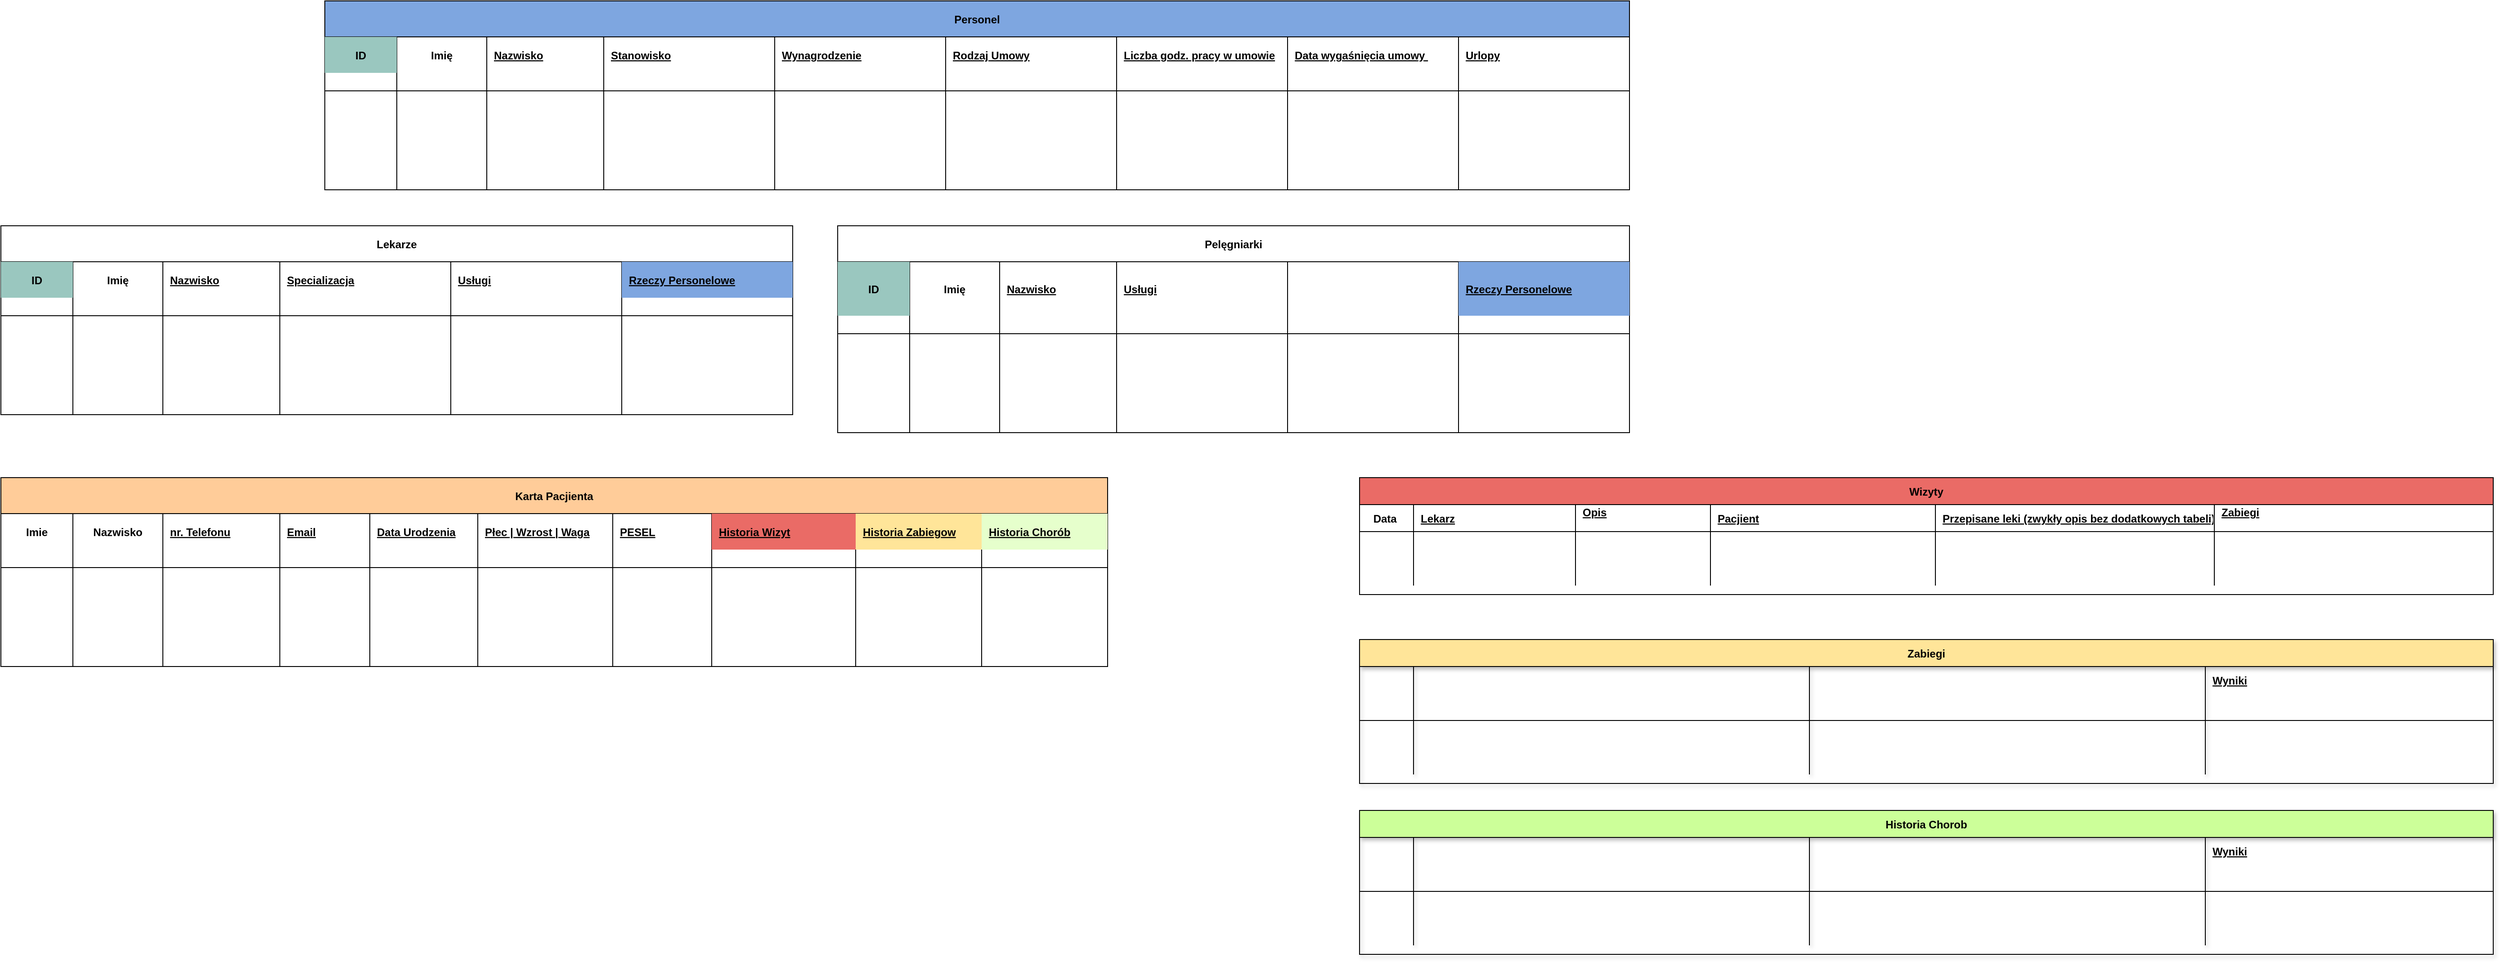 <mxfile version="14.6.6" type="github" pages="2">
  <diagram id="7j2-q1rqtHFgxDNsSS_T" name="table-relations">
    <mxGraphModel dx="2372" dy="2619" grid="1" gridSize="10" guides="1" tooltips="1" connect="1" arrows="1" fold="1" page="1" pageScale="1" pageWidth="827" pageHeight="1169" math="0" shadow="0">
      <root>
        <mxCell id="0" />
        <mxCell id="1" parent="0" />
        <mxCell id="tYt1xrvJ3s9ZFV79zrZ--5" value="Lekarze" style="shape=table;startSize=40;container=1;collapsible=1;childLayout=tableLayout;fixedRows=3;rowLines=0;fontStyle=1;align=center;resizeLast=1;" parent="1" vertex="1">
          <mxGeometry x="20" y="-870" width="880" height="210" as="geometry">
            <mxRectangle x="320" y="290" width="60" height="30" as="alternateBounds" />
          </mxGeometry>
        </mxCell>
        <mxCell id="tYt1xrvJ3s9ZFV79zrZ--6" value="" style="shape=partialRectangle;collapsible=0;dropTarget=0;pointerEvents=0;fillColor=none;top=0;left=0;bottom=0;right=0;points=[[0,0.5],[1,0.5]];portConstraint=eastwest;" parent="tYt1xrvJ3s9ZFV79zrZ--5" vertex="1">
          <mxGeometry y="40" width="880" height="40" as="geometry" />
        </mxCell>
        <mxCell id="tYt1xrvJ3s9ZFV79zrZ--18" value="ID" style="shape=partialRectangle;connectable=0;fillColor=#9AC7BF;top=0;left=0;bottom=0;right=0;fontStyle=1;overflow=hidden;" parent="tYt1xrvJ3s9ZFV79zrZ--6" vertex="1">
          <mxGeometry width="80" height="40" as="geometry" />
        </mxCell>
        <mxCell id="tYt1xrvJ3s9ZFV79zrZ--7" value="Imię" style="shape=partialRectangle;connectable=0;fillColor=none;top=0;left=0;bottom=0;right=0;fontStyle=1;overflow=hidden;" parent="tYt1xrvJ3s9ZFV79zrZ--6" vertex="1">
          <mxGeometry x="80" width="100" height="40" as="geometry" />
        </mxCell>
        <mxCell id="tYt1xrvJ3s9ZFV79zrZ--8" value="Nazwisko" style="shape=partialRectangle;connectable=0;fillColor=none;top=0;left=0;bottom=0;right=0;align=left;spacingLeft=6;fontStyle=5;overflow=hidden;" parent="tYt1xrvJ3s9ZFV79zrZ--6" vertex="1">
          <mxGeometry x="180" width="130" height="40" as="geometry" />
        </mxCell>
        <mxCell id="tYt1xrvJ3s9ZFV79zrZ--22" value="Specializacja" style="shape=partialRectangle;connectable=0;fillColor=none;top=0;left=0;bottom=0;right=0;align=left;spacingLeft=6;fontStyle=5;overflow=hidden;" parent="tYt1xrvJ3s9ZFV79zrZ--6" vertex="1">
          <mxGeometry x="310" width="190" height="40" as="geometry" />
        </mxCell>
        <mxCell id="tYt1xrvJ3s9ZFV79zrZ--26" value="Usługi" style="shape=partialRectangle;connectable=0;fillColor=none;top=0;left=0;bottom=0;right=0;align=left;spacingLeft=6;fontStyle=5;overflow=hidden;" parent="tYt1xrvJ3s9ZFV79zrZ--6" vertex="1">
          <mxGeometry x="500" width="190" height="40" as="geometry" />
        </mxCell>
        <mxCell id="tYt1xrvJ3s9ZFV79zrZ--30" value="Rzeczy Personelowe" style="shape=partialRectangle;connectable=0;fillColor=#7EA6E0;top=0;left=0;bottom=0;right=0;align=left;spacingLeft=6;fontStyle=5;overflow=hidden;shadow=0;" parent="tYt1xrvJ3s9ZFV79zrZ--6" vertex="1">
          <mxGeometry x="690" width="190" height="40" as="geometry" />
        </mxCell>
        <mxCell id="tYt1xrvJ3s9ZFV79zrZ--9" value="" style="shape=partialRectangle;collapsible=0;dropTarget=0;pointerEvents=0;fillColor=none;top=0;left=0;bottom=1;right=0;points=[[0,0.5],[1,0.5]];portConstraint=eastwest;" parent="tYt1xrvJ3s9ZFV79zrZ--5" vertex="1">
          <mxGeometry y="80" width="880" height="20" as="geometry" />
        </mxCell>
        <mxCell id="tYt1xrvJ3s9ZFV79zrZ--19" style="shape=partialRectangle;connectable=0;fillColor=none;top=0;left=0;bottom=0;right=0;fontStyle=1;overflow=hidden;" parent="tYt1xrvJ3s9ZFV79zrZ--9" vertex="1">
          <mxGeometry width="80" height="20" as="geometry" />
        </mxCell>
        <mxCell id="tYt1xrvJ3s9ZFV79zrZ--10" value="" style="shape=partialRectangle;connectable=0;fillColor=none;top=0;left=0;bottom=0;right=0;fontStyle=1;overflow=hidden;" parent="tYt1xrvJ3s9ZFV79zrZ--9" vertex="1">
          <mxGeometry x="80" width="100" height="20" as="geometry" />
        </mxCell>
        <mxCell id="tYt1xrvJ3s9ZFV79zrZ--11" value="" style="shape=partialRectangle;connectable=0;fillColor=none;top=0;left=0;bottom=0;right=0;align=left;spacingLeft=6;fontStyle=5;overflow=hidden;" parent="tYt1xrvJ3s9ZFV79zrZ--9" vertex="1">
          <mxGeometry x="180" width="130" height="20" as="geometry" />
        </mxCell>
        <mxCell id="tYt1xrvJ3s9ZFV79zrZ--23" style="shape=partialRectangle;connectable=0;fillColor=none;top=0;left=0;bottom=0;right=0;align=left;spacingLeft=6;fontStyle=5;overflow=hidden;" parent="tYt1xrvJ3s9ZFV79zrZ--9" vertex="1">
          <mxGeometry x="310" width="190" height="20" as="geometry" />
        </mxCell>
        <mxCell id="tYt1xrvJ3s9ZFV79zrZ--27" style="shape=partialRectangle;connectable=0;fillColor=none;top=0;left=0;bottom=0;right=0;align=left;spacingLeft=6;fontStyle=5;overflow=hidden;" parent="tYt1xrvJ3s9ZFV79zrZ--9" vertex="1">
          <mxGeometry x="500" width="190" height="20" as="geometry" />
        </mxCell>
        <mxCell id="tYt1xrvJ3s9ZFV79zrZ--31" style="shape=partialRectangle;connectable=0;fillColor=none;top=0;left=0;bottom=0;right=0;align=left;spacingLeft=6;fontStyle=5;overflow=hidden;" parent="tYt1xrvJ3s9ZFV79zrZ--9" vertex="1">
          <mxGeometry x="690" width="190" height="20" as="geometry" />
        </mxCell>
        <mxCell id="tYt1xrvJ3s9ZFV79zrZ--12" value="" style="shape=partialRectangle;collapsible=0;dropTarget=0;pointerEvents=0;fillColor=none;top=0;left=0;bottom=0;right=0;points=[[0,0.5],[1,0.5]];portConstraint=eastwest;" parent="tYt1xrvJ3s9ZFV79zrZ--5" vertex="1">
          <mxGeometry y="100" width="880" height="56" as="geometry" />
        </mxCell>
        <mxCell id="tYt1xrvJ3s9ZFV79zrZ--20" style="shape=partialRectangle;connectable=0;fillColor=none;top=0;left=0;bottom=0;right=0;editable=1;overflow=hidden;" parent="tYt1xrvJ3s9ZFV79zrZ--12" vertex="1">
          <mxGeometry width="80" height="56" as="geometry" />
        </mxCell>
        <mxCell id="tYt1xrvJ3s9ZFV79zrZ--13" value="" style="shape=partialRectangle;connectable=0;fillColor=none;top=0;left=0;bottom=0;right=0;editable=1;overflow=hidden;" parent="tYt1xrvJ3s9ZFV79zrZ--12" vertex="1">
          <mxGeometry x="80" width="100" height="56" as="geometry" />
        </mxCell>
        <mxCell id="tYt1xrvJ3s9ZFV79zrZ--14" value="" style="shape=partialRectangle;connectable=0;fillColor=none;top=0;left=0;bottom=0;right=0;align=left;spacingLeft=6;overflow=hidden;" parent="tYt1xrvJ3s9ZFV79zrZ--12" vertex="1">
          <mxGeometry x="180" width="130" height="56" as="geometry" />
        </mxCell>
        <mxCell id="tYt1xrvJ3s9ZFV79zrZ--24" value="" style="shape=partialRectangle;connectable=0;fillColor=none;top=0;left=0;bottom=0;right=0;align=left;spacingLeft=6;overflow=hidden;" parent="tYt1xrvJ3s9ZFV79zrZ--12" vertex="1">
          <mxGeometry x="310" width="190" height="56" as="geometry" />
        </mxCell>
        <mxCell id="tYt1xrvJ3s9ZFV79zrZ--28" style="shape=partialRectangle;connectable=0;fillColor=none;top=0;left=0;bottom=0;right=0;align=left;spacingLeft=6;overflow=hidden;" parent="tYt1xrvJ3s9ZFV79zrZ--12" vertex="1">
          <mxGeometry x="500" width="190" height="56" as="geometry" />
        </mxCell>
        <mxCell id="tYt1xrvJ3s9ZFV79zrZ--32" style="shape=partialRectangle;connectable=0;fillColor=none;top=0;left=0;bottom=0;right=0;align=left;spacingLeft=6;overflow=hidden;" parent="tYt1xrvJ3s9ZFV79zrZ--12" vertex="1">
          <mxGeometry x="690" width="190" height="56" as="geometry" />
        </mxCell>
        <mxCell id="tYt1xrvJ3s9ZFV79zrZ--15" value="" style="shape=partialRectangle;collapsible=0;dropTarget=0;pointerEvents=0;fillColor=none;top=0;left=0;bottom=0;right=0;points=[[0,0.5],[1,0.5]];portConstraint=eastwest;" parent="tYt1xrvJ3s9ZFV79zrZ--5" vertex="1">
          <mxGeometry y="156" width="880" height="54" as="geometry" />
        </mxCell>
        <mxCell id="tYt1xrvJ3s9ZFV79zrZ--21" style="shape=partialRectangle;connectable=0;fillColor=none;top=0;left=0;bottom=0;right=0;editable=1;overflow=hidden;" parent="tYt1xrvJ3s9ZFV79zrZ--15" vertex="1">
          <mxGeometry width="80" height="54" as="geometry" />
        </mxCell>
        <mxCell id="tYt1xrvJ3s9ZFV79zrZ--16" value="" style="shape=partialRectangle;connectable=0;fillColor=none;top=0;left=0;bottom=0;right=0;editable=1;overflow=hidden;" parent="tYt1xrvJ3s9ZFV79zrZ--15" vertex="1">
          <mxGeometry x="80" width="100" height="54" as="geometry" />
        </mxCell>
        <mxCell id="tYt1xrvJ3s9ZFV79zrZ--17" value="" style="shape=partialRectangle;connectable=0;fillColor=none;top=0;left=0;bottom=0;right=0;align=left;spacingLeft=6;overflow=hidden;" parent="tYt1xrvJ3s9ZFV79zrZ--15" vertex="1">
          <mxGeometry x="180" width="130" height="54" as="geometry" />
        </mxCell>
        <mxCell id="tYt1xrvJ3s9ZFV79zrZ--25" style="shape=partialRectangle;connectable=0;fillColor=none;top=0;left=0;bottom=0;right=0;align=left;spacingLeft=6;overflow=hidden;" parent="tYt1xrvJ3s9ZFV79zrZ--15" vertex="1">
          <mxGeometry x="310" width="190" height="54" as="geometry" />
        </mxCell>
        <mxCell id="tYt1xrvJ3s9ZFV79zrZ--29" style="shape=partialRectangle;connectable=0;fillColor=none;top=0;left=0;bottom=0;right=0;align=left;spacingLeft=6;overflow=hidden;" parent="tYt1xrvJ3s9ZFV79zrZ--15" vertex="1">
          <mxGeometry x="500" width="190" height="54" as="geometry" />
        </mxCell>
        <mxCell id="tYt1xrvJ3s9ZFV79zrZ--33" style="shape=partialRectangle;connectable=0;fillColor=none;top=0;left=0;bottom=0;right=0;align=left;spacingLeft=6;overflow=hidden;" parent="tYt1xrvJ3s9ZFV79zrZ--15" vertex="1">
          <mxGeometry x="690" width="190" height="54" as="geometry" />
        </mxCell>
        <mxCell id="tYt1xrvJ3s9ZFV79zrZ--63" value="Pelęgniarki" style="shape=table;startSize=40;container=1;collapsible=1;childLayout=tableLayout;fixedRows=3;rowLines=0;fontStyle=1;align=center;resizeLast=1;" parent="1" vertex="1">
          <mxGeometry x="950" y="-870" width="880" height="230" as="geometry">
            <mxRectangle x="320" y="290" width="60" height="30" as="alternateBounds" />
          </mxGeometry>
        </mxCell>
        <mxCell id="tYt1xrvJ3s9ZFV79zrZ--64" value="" style="shape=partialRectangle;collapsible=0;dropTarget=0;pointerEvents=0;fillColor=none;top=0;left=0;bottom=0;right=0;points=[[0,0.5],[1,0.5]];portConstraint=eastwest;" parent="tYt1xrvJ3s9ZFV79zrZ--63" vertex="1">
          <mxGeometry y="40" width="880" height="60" as="geometry" />
        </mxCell>
        <mxCell id="tYt1xrvJ3s9ZFV79zrZ--65" value="ID" style="shape=partialRectangle;connectable=0;fillColor=#9AC7BF;top=0;left=0;bottom=0;right=0;fontStyle=1;overflow=hidden;" parent="tYt1xrvJ3s9ZFV79zrZ--64" vertex="1">
          <mxGeometry width="80" height="60" as="geometry" />
        </mxCell>
        <mxCell id="tYt1xrvJ3s9ZFV79zrZ--66" value="Imię" style="shape=partialRectangle;connectable=0;fillColor=none;top=0;left=0;bottom=0;right=0;fontStyle=1;overflow=hidden;" parent="tYt1xrvJ3s9ZFV79zrZ--64" vertex="1">
          <mxGeometry x="80" width="100" height="60" as="geometry" />
        </mxCell>
        <mxCell id="tYt1xrvJ3s9ZFV79zrZ--67" value="Nazwisko" style="shape=partialRectangle;connectable=0;fillColor=none;top=0;left=0;bottom=0;right=0;align=left;spacingLeft=6;fontStyle=5;overflow=hidden;" parent="tYt1xrvJ3s9ZFV79zrZ--64" vertex="1">
          <mxGeometry x="180" width="130" height="60" as="geometry" />
        </mxCell>
        <mxCell id="tYt1xrvJ3s9ZFV79zrZ--68" value="Usługi" style="shape=partialRectangle;connectable=0;fillColor=none;top=0;left=0;bottom=0;right=0;align=left;spacingLeft=6;fontStyle=5;overflow=hidden;" parent="tYt1xrvJ3s9ZFV79zrZ--64" vertex="1">
          <mxGeometry x="310" width="190" height="60" as="geometry" />
        </mxCell>
        <mxCell id="tYt1xrvJ3s9ZFV79zrZ--69" value="" style="shape=partialRectangle;connectable=0;fillColor=none;top=0;left=0;bottom=0;right=0;align=left;spacingLeft=6;fontStyle=5;overflow=hidden;" parent="tYt1xrvJ3s9ZFV79zrZ--64" vertex="1">
          <mxGeometry x="500" width="190" height="60" as="geometry" />
        </mxCell>
        <mxCell id="tYt1xrvJ3s9ZFV79zrZ--70" value="Rzeczy Personelowe" style="shape=partialRectangle;connectable=0;fillColor=#7EA6E0;top=0;left=0;bottom=0;right=0;align=left;spacingLeft=6;fontStyle=5;overflow=hidden;shadow=0;" parent="tYt1xrvJ3s9ZFV79zrZ--64" vertex="1">
          <mxGeometry x="690" width="190" height="60" as="geometry" />
        </mxCell>
        <mxCell id="tYt1xrvJ3s9ZFV79zrZ--71" value="" style="shape=partialRectangle;collapsible=0;dropTarget=0;pointerEvents=0;fillColor=none;top=0;left=0;bottom=1;right=0;points=[[0,0.5],[1,0.5]];portConstraint=eastwest;" parent="tYt1xrvJ3s9ZFV79zrZ--63" vertex="1">
          <mxGeometry y="100" width="880" height="20" as="geometry" />
        </mxCell>
        <mxCell id="tYt1xrvJ3s9ZFV79zrZ--72" style="shape=partialRectangle;connectable=0;fillColor=none;top=0;left=0;bottom=0;right=0;fontStyle=1;overflow=hidden;" parent="tYt1xrvJ3s9ZFV79zrZ--71" vertex="1">
          <mxGeometry width="80" height="20" as="geometry" />
        </mxCell>
        <mxCell id="tYt1xrvJ3s9ZFV79zrZ--73" value="" style="shape=partialRectangle;connectable=0;fillColor=none;top=0;left=0;bottom=0;right=0;fontStyle=1;overflow=hidden;" parent="tYt1xrvJ3s9ZFV79zrZ--71" vertex="1">
          <mxGeometry x="80" width="100" height="20" as="geometry" />
        </mxCell>
        <mxCell id="tYt1xrvJ3s9ZFV79zrZ--74" value="" style="shape=partialRectangle;connectable=0;fillColor=none;top=0;left=0;bottom=0;right=0;align=left;spacingLeft=6;fontStyle=5;overflow=hidden;" parent="tYt1xrvJ3s9ZFV79zrZ--71" vertex="1">
          <mxGeometry x="180" width="130" height="20" as="geometry" />
        </mxCell>
        <mxCell id="tYt1xrvJ3s9ZFV79zrZ--75" style="shape=partialRectangle;connectable=0;fillColor=none;top=0;left=0;bottom=0;right=0;align=left;spacingLeft=6;fontStyle=5;overflow=hidden;" parent="tYt1xrvJ3s9ZFV79zrZ--71" vertex="1">
          <mxGeometry x="310" width="190" height="20" as="geometry" />
        </mxCell>
        <mxCell id="tYt1xrvJ3s9ZFV79zrZ--77" value="" style="shape=partialRectangle;connectable=0;fillColor=none;top=0;left=0;bottom=0;right=0;align=left;spacingLeft=6;fontStyle=5;overflow=hidden;" parent="tYt1xrvJ3s9ZFV79zrZ--71" vertex="1">
          <mxGeometry x="500" width="190" height="20" as="geometry" />
        </mxCell>
        <mxCell id="tYt1xrvJ3s9ZFV79zrZ--76" style="shape=partialRectangle;connectable=0;fillColor=none;top=0;left=0;bottom=0;right=0;align=left;spacingLeft=6;fontStyle=5;overflow=hidden;shadow=1;" parent="tYt1xrvJ3s9ZFV79zrZ--71" vertex="1">
          <mxGeometry x="690" width="190" height="20" as="geometry" />
        </mxCell>
        <mxCell id="tYt1xrvJ3s9ZFV79zrZ--78" value="" style="shape=partialRectangle;collapsible=0;dropTarget=0;pointerEvents=0;fillColor=none;top=0;left=0;bottom=0;right=0;points=[[0,0.5],[1,0.5]];portConstraint=eastwest;" parent="tYt1xrvJ3s9ZFV79zrZ--63" vertex="1">
          <mxGeometry y="120" width="880" height="56" as="geometry" />
        </mxCell>
        <mxCell id="tYt1xrvJ3s9ZFV79zrZ--79" style="shape=partialRectangle;connectable=0;fillColor=none;top=0;left=0;bottom=0;right=0;editable=1;overflow=hidden;" parent="tYt1xrvJ3s9ZFV79zrZ--78" vertex="1">
          <mxGeometry width="80" height="56" as="geometry" />
        </mxCell>
        <mxCell id="tYt1xrvJ3s9ZFV79zrZ--80" value="" style="shape=partialRectangle;connectable=0;fillColor=none;top=0;left=0;bottom=0;right=0;editable=1;overflow=hidden;" parent="tYt1xrvJ3s9ZFV79zrZ--78" vertex="1">
          <mxGeometry x="80" width="100" height="56" as="geometry" />
        </mxCell>
        <mxCell id="tYt1xrvJ3s9ZFV79zrZ--81" value="" style="shape=partialRectangle;connectable=0;fillColor=none;top=0;left=0;bottom=0;right=0;align=left;spacingLeft=6;overflow=hidden;" parent="tYt1xrvJ3s9ZFV79zrZ--78" vertex="1">
          <mxGeometry x="180" width="130" height="56" as="geometry" />
        </mxCell>
        <mxCell id="tYt1xrvJ3s9ZFV79zrZ--82" value="" style="shape=partialRectangle;connectable=0;fillColor=none;top=0;left=0;bottom=0;right=0;align=left;spacingLeft=6;overflow=hidden;" parent="tYt1xrvJ3s9ZFV79zrZ--78" vertex="1">
          <mxGeometry x="310" width="190" height="56" as="geometry" />
        </mxCell>
        <mxCell id="tYt1xrvJ3s9ZFV79zrZ--83" style="shape=partialRectangle;connectable=0;fillColor=none;top=0;left=0;bottom=0;right=0;align=left;spacingLeft=6;overflow=hidden;" parent="tYt1xrvJ3s9ZFV79zrZ--78" vertex="1">
          <mxGeometry x="500" width="190" height="56" as="geometry" />
        </mxCell>
        <mxCell id="tYt1xrvJ3s9ZFV79zrZ--84" style="shape=partialRectangle;connectable=0;fillColor=none;top=0;left=0;bottom=0;right=0;align=left;spacingLeft=6;overflow=hidden;" parent="tYt1xrvJ3s9ZFV79zrZ--78" vertex="1">
          <mxGeometry x="690" width="190" height="56" as="geometry" />
        </mxCell>
        <mxCell id="tYt1xrvJ3s9ZFV79zrZ--85" value="" style="shape=partialRectangle;collapsible=0;dropTarget=0;pointerEvents=0;fillColor=none;top=0;left=0;bottom=0;right=0;points=[[0,0.5],[1,0.5]];portConstraint=eastwest;" parent="tYt1xrvJ3s9ZFV79zrZ--63" vertex="1">
          <mxGeometry y="176" width="880" height="54" as="geometry" />
        </mxCell>
        <mxCell id="tYt1xrvJ3s9ZFV79zrZ--86" style="shape=partialRectangle;connectable=0;fillColor=none;top=0;left=0;bottom=0;right=0;editable=1;overflow=hidden;" parent="tYt1xrvJ3s9ZFV79zrZ--85" vertex="1">
          <mxGeometry width="80" height="54" as="geometry" />
        </mxCell>
        <mxCell id="tYt1xrvJ3s9ZFV79zrZ--87" value="" style="shape=partialRectangle;connectable=0;fillColor=none;top=0;left=0;bottom=0;right=0;editable=1;overflow=hidden;" parent="tYt1xrvJ3s9ZFV79zrZ--85" vertex="1">
          <mxGeometry x="80" width="100" height="54" as="geometry" />
        </mxCell>
        <mxCell id="tYt1xrvJ3s9ZFV79zrZ--88" value="" style="shape=partialRectangle;connectable=0;fillColor=none;top=0;left=0;bottom=0;right=0;align=left;spacingLeft=6;overflow=hidden;" parent="tYt1xrvJ3s9ZFV79zrZ--85" vertex="1">
          <mxGeometry x="180" width="130" height="54" as="geometry" />
        </mxCell>
        <mxCell id="tYt1xrvJ3s9ZFV79zrZ--89" style="shape=partialRectangle;connectable=0;fillColor=none;top=0;left=0;bottom=0;right=0;align=left;spacingLeft=6;overflow=hidden;" parent="tYt1xrvJ3s9ZFV79zrZ--85" vertex="1">
          <mxGeometry x="310" width="190" height="54" as="geometry" />
        </mxCell>
        <mxCell id="tYt1xrvJ3s9ZFV79zrZ--90" style="shape=partialRectangle;connectable=0;fillColor=none;top=0;left=0;bottom=0;right=0;align=left;spacingLeft=6;overflow=hidden;" parent="tYt1xrvJ3s9ZFV79zrZ--85" vertex="1">
          <mxGeometry x="500" width="190" height="54" as="geometry" />
        </mxCell>
        <mxCell id="tYt1xrvJ3s9ZFV79zrZ--91" style="shape=partialRectangle;connectable=0;fillColor=none;top=0;left=0;bottom=0;right=0;align=left;spacingLeft=6;overflow=hidden;" parent="tYt1xrvJ3s9ZFV79zrZ--85" vertex="1">
          <mxGeometry x="690" width="190" height="54" as="geometry" />
        </mxCell>
        <mxCell id="tYt1xrvJ3s9ZFV79zrZ--34" value="Personel" style="shape=table;startSize=40;container=1;collapsible=1;childLayout=tableLayout;fixedRows=3;rowLines=0;fontStyle=1;align=center;resizeLast=1;fillColor=#7EA6E0;" parent="1" vertex="1">
          <mxGeometry x="380" y="-1120" width="1450" height="210" as="geometry">
            <mxRectangle x="320" y="290" width="60" height="30" as="alternateBounds" />
          </mxGeometry>
        </mxCell>
        <mxCell id="tYt1xrvJ3s9ZFV79zrZ--35" value="" style="shape=partialRectangle;collapsible=0;dropTarget=0;pointerEvents=0;fillColor=none;top=0;left=0;bottom=0;right=0;points=[[0,0.5],[1,0.5]];portConstraint=eastwest;" parent="tYt1xrvJ3s9ZFV79zrZ--34" vertex="1">
          <mxGeometry y="40" width="1450" height="40" as="geometry" />
        </mxCell>
        <mxCell id="tYt1xrvJ3s9ZFV79zrZ--36" value="ID" style="shape=partialRectangle;connectable=0;fillColor=#9AC7BF;top=0;left=0;bottom=0;right=0;fontStyle=1;overflow=hidden;" parent="tYt1xrvJ3s9ZFV79zrZ--35" vertex="1">
          <mxGeometry width="80" height="40" as="geometry" />
        </mxCell>
        <mxCell id="tYt1xrvJ3s9ZFV79zrZ--37" value="Imię" style="shape=partialRectangle;connectable=0;fillColor=none;top=0;left=0;bottom=0;right=0;fontStyle=1;overflow=hidden;" parent="tYt1xrvJ3s9ZFV79zrZ--35" vertex="1">
          <mxGeometry x="80" width="100" height="40" as="geometry" />
        </mxCell>
        <mxCell id="tYt1xrvJ3s9ZFV79zrZ--38" value="Nazwisko" style="shape=partialRectangle;connectable=0;fillColor=none;top=0;left=0;bottom=0;right=0;align=left;spacingLeft=6;fontStyle=5;overflow=hidden;" parent="tYt1xrvJ3s9ZFV79zrZ--35" vertex="1">
          <mxGeometry x="180" width="130" height="40" as="geometry" />
        </mxCell>
        <mxCell id="tYt1xrvJ3s9ZFV79zrZ--39" value="Stanowisko" style="shape=partialRectangle;connectable=0;fillColor=none;top=0;left=0;bottom=0;right=0;align=left;spacingLeft=6;fontStyle=5;overflow=hidden;" parent="tYt1xrvJ3s9ZFV79zrZ--35" vertex="1">
          <mxGeometry x="310" width="190" height="40" as="geometry" />
        </mxCell>
        <mxCell id="tYt1xrvJ3s9ZFV79zrZ--40" value="Wynagrodzenie" style="shape=partialRectangle;connectable=0;fillColor=none;top=0;left=0;bottom=0;right=0;align=left;spacingLeft=6;fontStyle=5;overflow=hidden;" parent="tYt1xrvJ3s9ZFV79zrZ--35" vertex="1">
          <mxGeometry x="500" width="190" height="40" as="geometry" />
        </mxCell>
        <mxCell id="tYt1xrvJ3s9ZFV79zrZ--41" value="Rodzaj Umowy" style="shape=partialRectangle;connectable=0;fillColor=none;top=0;left=0;bottom=0;right=0;align=left;spacingLeft=6;fontStyle=5;overflow=hidden;" parent="tYt1xrvJ3s9ZFV79zrZ--35" vertex="1">
          <mxGeometry x="690" width="190" height="40" as="geometry" />
        </mxCell>
        <mxCell id="tYt1xrvJ3s9ZFV79zrZ--201" value="Liczba godz. pracy w umowie" style="shape=partialRectangle;connectable=0;fillColor=none;top=0;left=0;bottom=0;right=0;align=left;spacingLeft=6;fontStyle=5;overflow=hidden;" parent="tYt1xrvJ3s9ZFV79zrZ--35" vertex="1">
          <mxGeometry x="880" width="190" height="40" as="geometry" />
        </mxCell>
        <mxCell id="tYt1xrvJ3s9ZFV79zrZ--205" value="Data wygaśnięcia umowy " style="shape=partialRectangle;connectable=0;fillColor=none;top=0;left=0;bottom=0;right=0;align=left;spacingLeft=6;fontStyle=5;overflow=hidden;" parent="tYt1xrvJ3s9ZFV79zrZ--35" vertex="1">
          <mxGeometry x="1070" width="190" height="40" as="geometry" />
        </mxCell>
        <mxCell id="tYt1xrvJ3s9ZFV79zrZ--209" value="Urlopy" style="shape=partialRectangle;connectable=0;fillColor=none;top=0;left=0;bottom=0;right=0;align=left;spacingLeft=6;fontStyle=5;overflow=hidden;" parent="tYt1xrvJ3s9ZFV79zrZ--35" vertex="1">
          <mxGeometry x="1260" width="190" height="40" as="geometry" />
        </mxCell>
        <mxCell id="tYt1xrvJ3s9ZFV79zrZ--42" value="" style="shape=partialRectangle;collapsible=0;dropTarget=0;pointerEvents=0;fillColor=none;top=0;left=0;bottom=1;right=0;points=[[0,0.5],[1,0.5]];portConstraint=eastwest;" parent="tYt1xrvJ3s9ZFV79zrZ--34" vertex="1">
          <mxGeometry y="80" width="1450" height="20" as="geometry" />
        </mxCell>
        <mxCell id="tYt1xrvJ3s9ZFV79zrZ--43" style="shape=partialRectangle;connectable=0;fillColor=none;top=0;left=0;bottom=0;right=0;fontStyle=1;overflow=hidden;" parent="tYt1xrvJ3s9ZFV79zrZ--42" vertex="1">
          <mxGeometry width="80" height="20" as="geometry" />
        </mxCell>
        <mxCell id="tYt1xrvJ3s9ZFV79zrZ--44" value="" style="shape=partialRectangle;connectable=0;fillColor=none;top=0;left=0;bottom=0;right=0;fontStyle=1;overflow=hidden;" parent="tYt1xrvJ3s9ZFV79zrZ--42" vertex="1">
          <mxGeometry x="80" width="100" height="20" as="geometry" />
        </mxCell>
        <mxCell id="tYt1xrvJ3s9ZFV79zrZ--45" value="" style="shape=partialRectangle;connectable=0;fillColor=none;top=0;left=0;bottom=0;right=0;align=left;spacingLeft=6;fontStyle=5;overflow=hidden;" parent="tYt1xrvJ3s9ZFV79zrZ--42" vertex="1">
          <mxGeometry x="180" width="130" height="20" as="geometry" />
        </mxCell>
        <mxCell id="tYt1xrvJ3s9ZFV79zrZ--46" style="shape=partialRectangle;connectable=0;fillColor=none;top=0;left=0;bottom=0;right=0;align=left;spacingLeft=6;fontStyle=5;overflow=hidden;" parent="tYt1xrvJ3s9ZFV79zrZ--42" vertex="1">
          <mxGeometry x="310" width="190" height="20" as="geometry" />
        </mxCell>
        <mxCell id="tYt1xrvJ3s9ZFV79zrZ--47" style="shape=partialRectangle;connectable=0;fillColor=none;top=0;left=0;bottom=0;right=0;align=left;spacingLeft=6;fontStyle=5;overflow=hidden;" parent="tYt1xrvJ3s9ZFV79zrZ--42" vertex="1">
          <mxGeometry x="500" width="190" height="20" as="geometry" />
        </mxCell>
        <mxCell id="tYt1xrvJ3s9ZFV79zrZ--48" style="shape=partialRectangle;connectable=0;fillColor=none;top=0;left=0;bottom=0;right=0;align=left;spacingLeft=6;fontStyle=5;overflow=hidden;" parent="tYt1xrvJ3s9ZFV79zrZ--42" vertex="1">
          <mxGeometry x="690" width="190" height="20" as="geometry" />
        </mxCell>
        <mxCell id="tYt1xrvJ3s9ZFV79zrZ--202" style="shape=partialRectangle;connectable=0;fillColor=none;top=0;left=0;bottom=0;right=0;align=left;spacingLeft=6;fontStyle=5;overflow=hidden;" parent="tYt1xrvJ3s9ZFV79zrZ--42" vertex="1">
          <mxGeometry x="880" width="190" height="20" as="geometry" />
        </mxCell>
        <mxCell id="tYt1xrvJ3s9ZFV79zrZ--206" style="shape=partialRectangle;connectable=0;fillColor=none;top=0;left=0;bottom=0;right=0;align=left;spacingLeft=6;fontStyle=5;overflow=hidden;" parent="tYt1xrvJ3s9ZFV79zrZ--42" vertex="1">
          <mxGeometry x="1070" width="190" height="20" as="geometry" />
        </mxCell>
        <mxCell id="tYt1xrvJ3s9ZFV79zrZ--210" style="shape=partialRectangle;connectable=0;fillColor=none;top=0;left=0;bottom=0;right=0;align=left;spacingLeft=6;fontStyle=5;overflow=hidden;" parent="tYt1xrvJ3s9ZFV79zrZ--42" vertex="1">
          <mxGeometry x="1260" width="190" height="20" as="geometry" />
        </mxCell>
        <mxCell id="tYt1xrvJ3s9ZFV79zrZ--49" value="" style="shape=partialRectangle;collapsible=0;dropTarget=0;pointerEvents=0;fillColor=none;top=0;left=0;bottom=0;right=0;points=[[0,0.5],[1,0.5]];portConstraint=eastwest;" parent="tYt1xrvJ3s9ZFV79zrZ--34" vertex="1">
          <mxGeometry y="100" width="1450" height="56" as="geometry" />
        </mxCell>
        <mxCell id="tYt1xrvJ3s9ZFV79zrZ--50" style="shape=partialRectangle;connectable=0;fillColor=none;top=0;left=0;bottom=0;right=0;editable=1;overflow=hidden;" parent="tYt1xrvJ3s9ZFV79zrZ--49" vertex="1">
          <mxGeometry width="80" height="56" as="geometry" />
        </mxCell>
        <mxCell id="tYt1xrvJ3s9ZFV79zrZ--51" value="" style="shape=partialRectangle;connectable=0;fillColor=none;top=0;left=0;bottom=0;right=0;editable=1;overflow=hidden;" parent="tYt1xrvJ3s9ZFV79zrZ--49" vertex="1">
          <mxGeometry x="80" width="100" height="56" as="geometry" />
        </mxCell>
        <mxCell id="tYt1xrvJ3s9ZFV79zrZ--52" value="" style="shape=partialRectangle;connectable=0;fillColor=none;top=0;left=0;bottom=0;right=0;align=left;spacingLeft=6;overflow=hidden;" parent="tYt1xrvJ3s9ZFV79zrZ--49" vertex="1">
          <mxGeometry x="180" width="130" height="56" as="geometry" />
        </mxCell>
        <mxCell id="tYt1xrvJ3s9ZFV79zrZ--53" value="" style="shape=partialRectangle;connectable=0;fillColor=none;top=0;left=0;bottom=0;right=0;align=left;spacingLeft=6;overflow=hidden;" parent="tYt1xrvJ3s9ZFV79zrZ--49" vertex="1">
          <mxGeometry x="310" width="190" height="56" as="geometry" />
        </mxCell>
        <mxCell id="tYt1xrvJ3s9ZFV79zrZ--54" style="shape=partialRectangle;connectable=0;fillColor=none;top=0;left=0;bottom=0;right=0;align=left;spacingLeft=6;overflow=hidden;" parent="tYt1xrvJ3s9ZFV79zrZ--49" vertex="1">
          <mxGeometry x="500" width="190" height="56" as="geometry" />
        </mxCell>
        <mxCell id="tYt1xrvJ3s9ZFV79zrZ--55" style="shape=partialRectangle;connectable=0;fillColor=none;top=0;left=0;bottom=0;right=0;align=left;spacingLeft=6;overflow=hidden;" parent="tYt1xrvJ3s9ZFV79zrZ--49" vertex="1">
          <mxGeometry x="690" width="190" height="56" as="geometry" />
        </mxCell>
        <mxCell id="tYt1xrvJ3s9ZFV79zrZ--203" style="shape=partialRectangle;connectable=0;fillColor=none;top=0;left=0;bottom=0;right=0;align=left;spacingLeft=6;overflow=hidden;" parent="tYt1xrvJ3s9ZFV79zrZ--49" vertex="1">
          <mxGeometry x="880" width="190" height="56" as="geometry" />
        </mxCell>
        <mxCell id="tYt1xrvJ3s9ZFV79zrZ--207" style="shape=partialRectangle;connectable=0;fillColor=none;top=0;left=0;bottom=0;right=0;align=left;spacingLeft=6;overflow=hidden;" parent="tYt1xrvJ3s9ZFV79zrZ--49" vertex="1">
          <mxGeometry x="1070" width="190" height="56" as="geometry" />
        </mxCell>
        <mxCell id="tYt1xrvJ3s9ZFV79zrZ--211" style="shape=partialRectangle;connectable=0;fillColor=none;top=0;left=0;bottom=0;right=0;align=left;spacingLeft=6;overflow=hidden;" parent="tYt1xrvJ3s9ZFV79zrZ--49" vertex="1">
          <mxGeometry x="1260" width="190" height="56" as="geometry" />
        </mxCell>
        <mxCell id="tYt1xrvJ3s9ZFV79zrZ--56" value="" style="shape=partialRectangle;collapsible=0;dropTarget=0;pointerEvents=0;fillColor=none;top=0;left=0;bottom=0;right=0;points=[[0,0.5],[1,0.5]];portConstraint=eastwest;" parent="tYt1xrvJ3s9ZFV79zrZ--34" vertex="1">
          <mxGeometry y="156" width="1450" height="54" as="geometry" />
        </mxCell>
        <mxCell id="tYt1xrvJ3s9ZFV79zrZ--57" style="shape=partialRectangle;connectable=0;fillColor=none;top=0;left=0;bottom=0;right=0;editable=1;overflow=hidden;" parent="tYt1xrvJ3s9ZFV79zrZ--56" vertex="1">
          <mxGeometry width="80" height="54" as="geometry" />
        </mxCell>
        <mxCell id="tYt1xrvJ3s9ZFV79zrZ--58" value="" style="shape=partialRectangle;connectable=0;fillColor=none;top=0;left=0;bottom=0;right=0;editable=1;overflow=hidden;" parent="tYt1xrvJ3s9ZFV79zrZ--56" vertex="1">
          <mxGeometry x="80" width="100" height="54" as="geometry" />
        </mxCell>
        <mxCell id="tYt1xrvJ3s9ZFV79zrZ--59" value="" style="shape=partialRectangle;connectable=0;fillColor=none;top=0;left=0;bottom=0;right=0;align=left;spacingLeft=6;overflow=hidden;" parent="tYt1xrvJ3s9ZFV79zrZ--56" vertex="1">
          <mxGeometry x="180" width="130" height="54" as="geometry" />
        </mxCell>
        <mxCell id="tYt1xrvJ3s9ZFV79zrZ--60" style="shape=partialRectangle;connectable=0;fillColor=none;top=0;left=0;bottom=0;right=0;align=left;spacingLeft=6;overflow=hidden;" parent="tYt1xrvJ3s9ZFV79zrZ--56" vertex="1">
          <mxGeometry x="310" width="190" height="54" as="geometry" />
        </mxCell>
        <mxCell id="tYt1xrvJ3s9ZFV79zrZ--61" style="shape=partialRectangle;connectable=0;fillColor=none;top=0;left=0;bottom=0;right=0;align=left;spacingLeft=6;overflow=hidden;" parent="tYt1xrvJ3s9ZFV79zrZ--56" vertex="1">
          <mxGeometry x="500" width="190" height="54" as="geometry" />
        </mxCell>
        <mxCell id="tYt1xrvJ3s9ZFV79zrZ--62" style="shape=partialRectangle;connectable=0;fillColor=none;top=0;left=0;bottom=0;right=0;align=left;spacingLeft=6;overflow=hidden;" parent="tYt1xrvJ3s9ZFV79zrZ--56" vertex="1">
          <mxGeometry x="690" width="190" height="54" as="geometry" />
        </mxCell>
        <mxCell id="tYt1xrvJ3s9ZFV79zrZ--204" style="shape=partialRectangle;connectable=0;fillColor=none;top=0;left=0;bottom=0;right=0;align=left;spacingLeft=6;overflow=hidden;" parent="tYt1xrvJ3s9ZFV79zrZ--56" vertex="1">
          <mxGeometry x="880" width="190" height="54" as="geometry" />
        </mxCell>
        <mxCell id="tYt1xrvJ3s9ZFV79zrZ--208" style="shape=partialRectangle;connectable=0;fillColor=none;top=0;left=0;bottom=0;right=0;align=left;spacingLeft=6;overflow=hidden;" parent="tYt1xrvJ3s9ZFV79zrZ--56" vertex="1">
          <mxGeometry x="1070" width="190" height="54" as="geometry" />
        </mxCell>
        <mxCell id="tYt1xrvJ3s9ZFV79zrZ--212" style="shape=partialRectangle;connectable=0;fillColor=none;top=0;left=0;bottom=0;right=0;align=left;spacingLeft=6;overflow=hidden;" parent="tYt1xrvJ3s9ZFV79zrZ--56" vertex="1">
          <mxGeometry x="1260" width="190" height="54" as="geometry" />
        </mxCell>
        <mxCell id="tYt1xrvJ3s9ZFV79zrZ--178" value="Wizyty" style="shape=table;startSize=30;container=1;collapsible=1;childLayout=tableLayout;fixedRows=1;rowLines=0;fontStyle=1;align=center;resizeLast=1;shadow=0;strokeColor=#000000;fillColor=#EA6B66;" parent="1" vertex="1">
          <mxGeometry x="1530" y="-590" width="1260" height="130" as="geometry" />
        </mxCell>
        <mxCell id="tYt1xrvJ3s9ZFV79zrZ--182" value="" style="shape=partialRectangle;collapsible=0;dropTarget=0;pointerEvents=0;fillColor=none;top=0;left=0;bottom=1;right=0;points=[[0,0.5],[1,0.5]];portConstraint=eastwest;" parent="tYt1xrvJ3s9ZFV79zrZ--178" vertex="1">
          <mxGeometry y="30" width="1260" height="30" as="geometry" />
        </mxCell>
        <mxCell id="tYt1xrvJ3s9ZFV79zrZ--183" value="Data " style="shape=partialRectangle;connectable=0;fillColor=none;top=0;left=0;bottom=0;right=0;fontStyle=1;overflow=hidden;" parent="tYt1xrvJ3s9ZFV79zrZ--182" vertex="1">
          <mxGeometry width="60" height="30" as="geometry" />
        </mxCell>
        <mxCell id="tYt1xrvJ3s9ZFV79zrZ--184" value="Lekarz" style="shape=partialRectangle;connectable=0;fillColor=none;top=0;left=0;bottom=0;right=0;align=left;spacingLeft=6;fontStyle=5;overflow=hidden;" parent="tYt1xrvJ3s9ZFV79zrZ--182" vertex="1">
          <mxGeometry x="60" width="180" height="30" as="geometry" />
        </mxCell>
        <mxCell id="tYt1xrvJ3s9ZFV79zrZ--192" value="Opis&#xa;" style="shape=partialRectangle;connectable=0;fillColor=none;top=0;left=0;bottom=0;right=0;align=left;spacingLeft=6;fontStyle=5;overflow=hidden;" parent="tYt1xrvJ3s9ZFV79zrZ--182" vertex="1">
          <mxGeometry x="240" width="150" height="30" as="geometry" />
        </mxCell>
        <mxCell id="tYt1xrvJ3s9ZFV79zrZ--195" value="Pacjient" style="shape=partialRectangle;connectable=0;fillColor=none;top=0;left=0;bottom=0;right=0;align=left;spacingLeft=6;fontStyle=5;overflow=hidden;" parent="tYt1xrvJ3s9ZFV79zrZ--182" vertex="1">
          <mxGeometry x="390" width="250" height="30" as="geometry" />
        </mxCell>
        <mxCell id="tYt1xrvJ3s9ZFV79zrZ--198" value="Przepisane leki (zwykły opis bez dodatkowych tabeli) " style="shape=partialRectangle;connectable=0;fillColor=none;top=0;left=0;bottom=0;right=0;align=left;spacingLeft=6;fontStyle=5;overflow=hidden;" parent="tYt1xrvJ3s9ZFV79zrZ--182" vertex="1">
          <mxGeometry x="640" width="310" height="30" as="geometry" />
        </mxCell>
        <mxCell id="tYt1xrvJ3s9ZFV79zrZ--213" value="Zabiegi&#xa;" style="shape=partialRectangle;connectable=0;fillColor=none;top=0;left=0;bottom=0;right=0;align=left;spacingLeft=6;fontStyle=5;overflow=hidden;" parent="tYt1xrvJ3s9ZFV79zrZ--182" vertex="1">
          <mxGeometry x="950" width="310" height="30" as="geometry" />
        </mxCell>
        <mxCell id="tYt1xrvJ3s9ZFV79zrZ--185" value="" style="shape=partialRectangle;collapsible=0;dropTarget=0;pointerEvents=0;fillColor=none;top=0;left=0;bottom=0;right=0;points=[[0,0.5],[1,0.5]];portConstraint=eastwest;" parent="tYt1xrvJ3s9ZFV79zrZ--178" vertex="1">
          <mxGeometry y="60" width="1260" height="30" as="geometry" />
        </mxCell>
        <mxCell id="tYt1xrvJ3s9ZFV79zrZ--186" value="" style="shape=partialRectangle;connectable=0;fillColor=none;top=0;left=0;bottom=0;right=0;editable=1;overflow=hidden;" parent="tYt1xrvJ3s9ZFV79zrZ--185" vertex="1">
          <mxGeometry width="60" height="30" as="geometry" />
        </mxCell>
        <mxCell id="tYt1xrvJ3s9ZFV79zrZ--187" value="" style="shape=partialRectangle;connectable=0;fillColor=none;top=0;left=0;bottom=0;right=0;align=left;spacingLeft=6;overflow=hidden;" parent="tYt1xrvJ3s9ZFV79zrZ--185" vertex="1">
          <mxGeometry x="60" width="180" height="30" as="geometry" />
        </mxCell>
        <mxCell id="tYt1xrvJ3s9ZFV79zrZ--193" style="shape=partialRectangle;connectable=0;fillColor=none;top=0;left=0;bottom=0;right=0;align=left;spacingLeft=6;overflow=hidden;" parent="tYt1xrvJ3s9ZFV79zrZ--185" vertex="1">
          <mxGeometry x="240" width="150" height="30" as="geometry" />
        </mxCell>
        <mxCell id="tYt1xrvJ3s9ZFV79zrZ--196" style="shape=partialRectangle;connectable=0;fillColor=none;top=0;left=0;bottom=0;right=0;align=left;spacingLeft=6;overflow=hidden;" parent="tYt1xrvJ3s9ZFV79zrZ--185" vertex="1">
          <mxGeometry x="390" width="250" height="30" as="geometry" />
        </mxCell>
        <mxCell id="tYt1xrvJ3s9ZFV79zrZ--199" style="shape=partialRectangle;connectable=0;fillColor=none;top=0;left=0;bottom=0;right=0;align=left;spacingLeft=6;overflow=hidden;" parent="tYt1xrvJ3s9ZFV79zrZ--185" vertex="1">
          <mxGeometry x="640" width="310" height="30" as="geometry" />
        </mxCell>
        <mxCell id="tYt1xrvJ3s9ZFV79zrZ--214" style="shape=partialRectangle;connectable=0;fillColor=none;top=0;left=0;bottom=0;right=0;align=left;spacingLeft=6;overflow=hidden;" parent="tYt1xrvJ3s9ZFV79zrZ--185" vertex="1">
          <mxGeometry x="950" width="310" height="30" as="geometry" />
        </mxCell>
        <mxCell id="tYt1xrvJ3s9ZFV79zrZ--188" value="" style="shape=partialRectangle;collapsible=0;dropTarget=0;pointerEvents=0;fillColor=none;top=0;left=0;bottom=0;right=0;points=[[0,0.5],[1,0.5]];portConstraint=eastwest;" parent="tYt1xrvJ3s9ZFV79zrZ--178" vertex="1">
          <mxGeometry y="90" width="1260" height="30" as="geometry" />
        </mxCell>
        <mxCell id="tYt1xrvJ3s9ZFV79zrZ--189" value="" style="shape=partialRectangle;connectable=0;fillColor=none;top=0;left=0;bottom=0;right=0;editable=1;overflow=hidden;" parent="tYt1xrvJ3s9ZFV79zrZ--188" vertex="1">
          <mxGeometry width="60" height="30" as="geometry" />
        </mxCell>
        <mxCell id="tYt1xrvJ3s9ZFV79zrZ--190" value="" style="shape=partialRectangle;connectable=0;fillColor=none;top=0;left=0;bottom=0;right=0;align=left;spacingLeft=6;overflow=hidden;" parent="tYt1xrvJ3s9ZFV79zrZ--188" vertex="1">
          <mxGeometry x="60" width="180" height="30" as="geometry" />
        </mxCell>
        <mxCell id="tYt1xrvJ3s9ZFV79zrZ--194" style="shape=partialRectangle;connectable=0;fillColor=none;top=0;left=0;bottom=0;right=0;align=left;spacingLeft=6;overflow=hidden;" parent="tYt1xrvJ3s9ZFV79zrZ--188" vertex="1">
          <mxGeometry x="240" width="150" height="30" as="geometry" />
        </mxCell>
        <mxCell id="tYt1xrvJ3s9ZFV79zrZ--197" style="shape=partialRectangle;connectable=0;fillColor=none;top=0;left=0;bottom=0;right=0;align=left;spacingLeft=6;overflow=hidden;" parent="tYt1xrvJ3s9ZFV79zrZ--188" vertex="1">
          <mxGeometry x="390" width="250" height="30" as="geometry" />
        </mxCell>
        <mxCell id="tYt1xrvJ3s9ZFV79zrZ--200" style="shape=partialRectangle;connectable=0;fillColor=none;top=0;left=0;bottom=0;right=0;align=left;spacingLeft=6;overflow=hidden;" parent="tYt1xrvJ3s9ZFV79zrZ--188" vertex="1">
          <mxGeometry x="640" width="310" height="30" as="geometry" />
        </mxCell>
        <mxCell id="tYt1xrvJ3s9ZFV79zrZ--215" style="shape=partialRectangle;connectable=0;fillColor=none;top=0;left=0;bottom=0;right=0;align=left;spacingLeft=6;overflow=hidden;" parent="tYt1xrvJ3s9ZFV79zrZ--188" vertex="1">
          <mxGeometry x="950" width="310" height="30" as="geometry" />
        </mxCell>
        <mxCell id="tYt1xrvJ3s9ZFV79zrZ--233" value="Zabiegi" style="shape=table;startSize=30;container=1;collapsible=1;childLayout=tableLayout;fixedRows=1;rowLines=0;fontStyle=1;align=center;resizeLast=1;shadow=1;strokeColor=#000000;fillColor=#FFE599;" parent="1" vertex="1">
          <mxGeometry x="1530" y="-410" width="1260" height="160" as="geometry" />
        </mxCell>
        <mxCell id="tYt1xrvJ3s9ZFV79zrZ--234" value="" style="shape=partialRectangle;collapsible=0;dropTarget=0;pointerEvents=0;fillColor=none;top=0;left=0;bottom=0;right=0;points=[[0,0.5],[1,0.5]];portConstraint=eastwest;" parent="tYt1xrvJ3s9ZFV79zrZ--233" vertex="1">
          <mxGeometry y="30" width="1260" height="30" as="geometry" />
        </mxCell>
        <mxCell id="tYt1xrvJ3s9ZFV79zrZ--235" value="" style="shape=partialRectangle;connectable=0;fillColor=none;top=0;left=0;bottom=0;right=0;fontStyle=1;overflow=hidden;" parent="tYt1xrvJ3s9ZFV79zrZ--234" vertex="1">
          <mxGeometry width="60" height="30" as="geometry" />
        </mxCell>
        <mxCell id="tYt1xrvJ3s9ZFV79zrZ--236" value="" style="shape=partialRectangle;connectable=0;fillColor=none;top=0;left=0;bottom=0;right=0;align=left;spacingLeft=6;fontStyle=5;overflow=hidden;" parent="tYt1xrvJ3s9ZFV79zrZ--234" vertex="1">
          <mxGeometry x="60" width="440" height="30" as="geometry" />
        </mxCell>
        <mxCell id="2DJ5W8kyvjCAVYrcy684-1" style="shape=partialRectangle;connectable=0;fillColor=none;top=0;left=0;bottom=0;right=0;align=left;spacingLeft=6;fontStyle=5;overflow=hidden;" parent="tYt1xrvJ3s9ZFV79zrZ--234" vertex="1">
          <mxGeometry x="500" width="440" height="30" as="geometry" />
        </mxCell>
        <mxCell id="2DJ5W8kyvjCAVYrcy684-5" value="Wyniki" style="shape=partialRectangle;connectable=0;fillColor=none;top=0;left=0;bottom=0;right=0;align=left;spacingLeft=6;fontStyle=5;overflow=hidden;" parent="tYt1xrvJ3s9ZFV79zrZ--234" vertex="1">
          <mxGeometry x="940" width="320" height="30" as="geometry" />
        </mxCell>
        <mxCell id="tYt1xrvJ3s9ZFV79zrZ--237" value="" style="shape=partialRectangle;collapsible=0;dropTarget=0;pointerEvents=0;fillColor=none;top=0;left=0;bottom=1;right=0;points=[[0,0.5],[1,0.5]];portConstraint=eastwest;" parent="tYt1xrvJ3s9ZFV79zrZ--233" vertex="1">
          <mxGeometry y="60" width="1260" height="30" as="geometry" />
        </mxCell>
        <mxCell id="tYt1xrvJ3s9ZFV79zrZ--238" value="" style="shape=partialRectangle;connectable=0;fillColor=none;top=0;left=0;bottom=0;right=0;fontStyle=1;overflow=hidden;" parent="tYt1xrvJ3s9ZFV79zrZ--237" vertex="1">
          <mxGeometry width="60" height="30" as="geometry" />
        </mxCell>
        <mxCell id="tYt1xrvJ3s9ZFV79zrZ--239" value="" style="shape=partialRectangle;connectable=0;fillColor=none;top=0;left=0;bottom=0;right=0;align=left;spacingLeft=6;fontStyle=5;overflow=hidden;" parent="tYt1xrvJ3s9ZFV79zrZ--237" vertex="1">
          <mxGeometry x="60" width="440" height="30" as="geometry" />
        </mxCell>
        <mxCell id="2DJ5W8kyvjCAVYrcy684-2" style="shape=partialRectangle;connectable=0;fillColor=none;top=0;left=0;bottom=0;right=0;align=left;spacingLeft=6;fontStyle=5;overflow=hidden;" parent="tYt1xrvJ3s9ZFV79zrZ--237" vertex="1">
          <mxGeometry x="500" width="440" height="30" as="geometry" />
        </mxCell>
        <mxCell id="2DJ5W8kyvjCAVYrcy684-6" style="shape=partialRectangle;connectable=0;fillColor=none;top=0;left=0;bottom=0;right=0;align=left;spacingLeft=6;fontStyle=5;overflow=hidden;" parent="tYt1xrvJ3s9ZFV79zrZ--237" vertex="1">
          <mxGeometry x="940" width="320" height="30" as="geometry" />
        </mxCell>
        <mxCell id="tYt1xrvJ3s9ZFV79zrZ--240" value="" style="shape=partialRectangle;collapsible=0;dropTarget=0;pointerEvents=0;fillColor=none;top=0;left=0;bottom=0;right=0;points=[[0,0.5],[1,0.5]];portConstraint=eastwest;" parent="tYt1xrvJ3s9ZFV79zrZ--233" vertex="1">
          <mxGeometry y="90" width="1260" height="30" as="geometry" />
        </mxCell>
        <mxCell id="tYt1xrvJ3s9ZFV79zrZ--241" value="" style="shape=partialRectangle;connectable=0;fillColor=none;top=0;left=0;bottom=0;right=0;editable=1;overflow=hidden;" parent="tYt1xrvJ3s9ZFV79zrZ--240" vertex="1">
          <mxGeometry width="60" height="30" as="geometry" />
        </mxCell>
        <mxCell id="tYt1xrvJ3s9ZFV79zrZ--242" value="" style="shape=partialRectangle;connectable=0;fillColor=none;top=0;left=0;bottom=0;right=0;align=left;spacingLeft=6;overflow=hidden;" parent="tYt1xrvJ3s9ZFV79zrZ--240" vertex="1">
          <mxGeometry x="60" width="440" height="30" as="geometry" />
        </mxCell>
        <mxCell id="2DJ5W8kyvjCAVYrcy684-3" style="shape=partialRectangle;connectable=0;fillColor=none;top=0;left=0;bottom=0;right=0;align=left;spacingLeft=6;overflow=hidden;" parent="tYt1xrvJ3s9ZFV79zrZ--240" vertex="1">
          <mxGeometry x="500" width="440" height="30" as="geometry" />
        </mxCell>
        <mxCell id="2DJ5W8kyvjCAVYrcy684-7" style="shape=partialRectangle;connectable=0;fillColor=none;top=0;left=0;bottom=0;right=0;align=left;spacingLeft=6;overflow=hidden;" parent="tYt1xrvJ3s9ZFV79zrZ--240" vertex="1">
          <mxGeometry x="940" width="320" height="30" as="geometry" />
        </mxCell>
        <mxCell id="tYt1xrvJ3s9ZFV79zrZ--243" value="" style="shape=partialRectangle;collapsible=0;dropTarget=0;pointerEvents=0;fillColor=none;top=0;left=0;bottom=0;right=0;points=[[0,0.5],[1,0.5]];portConstraint=eastwest;" parent="tYt1xrvJ3s9ZFV79zrZ--233" vertex="1">
          <mxGeometry y="120" width="1260" height="30" as="geometry" />
        </mxCell>
        <mxCell id="tYt1xrvJ3s9ZFV79zrZ--244" value="" style="shape=partialRectangle;connectable=0;fillColor=none;top=0;left=0;bottom=0;right=0;editable=1;overflow=hidden;" parent="tYt1xrvJ3s9ZFV79zrZ--243" vertex="1">
          <mxGeometry width="60" height="30" as="geometry" />
        </mxCell>
        <mxCell id="tYt1xrvJ3s9ZFV79zrZ--245" value="" style="shape=partialRectangle;connectable=0;fillColor=none;top=0;left=0;bottom=0;right=0;align=left;spacingLeft=6;overflow=hidden;" parent="tYt1xrvJ3s9ZFV79zrZ--243" vertex="1">
          <mxGeometry x="60" width="440" height="30" as="geometry" />
        </mxCell>
        <mxCell id="2DJ5W8kyvjCAVYrcy684-4" style="shape=partialRectangle;connectable=0;fillColor=none;top=0;left=0;bottom=0;right=0;align=left;spacingLeft=6;overflow=hidden;" parent="tYt1xrvJ3s9ZFV79zrZ--243" vertex="1">
          <mxGeometry x="500" width="440" height="30" as="geometry" />
        </mxCell>
        <mxCell id="2DJ5W8kyvjCAVYrcy684-8" style="shape=partialRectangle;connectable=0;fillColor=none;top=0;left=0;bottom=0;right=0;align=left;spacingLeft=6;overflow=hidden;" parent="tYt1xrvJ3s9ZFV79zrZ--243" vertex="1">
          <mxGeometry x="940" width="320" height="30" as="geometry" />
        </mxCell>
        <mxCell id="mFzVTqBZSgkaw3Ssy8Cb-1" value="Historia Chorob" style="shape=table;startSize=30;container=1;collapsible=1;childLayout=tableLayout;fixedRows=1;rowLines=0;fontStyle=1;align=center;resizeLast=1;shadow=1;strokeColor=#000000;fillColor=#CCFF99;" parent="1" vertex="1">
          <mxGeometry x="1530" y="-220" width="1260" height="160" as="geometry" />
        </mxCell>
        <mxCell id="mFzVTqBZSgkaw3Ssy8Cb-2" value="" style="shape=partialRectangle;collapsible=0;dropTarget=0;pointerEvents=0;fillColor=none;top=0;left=0;bottom=0;right=0;points=[[0,0.5],[1,0.5]];portConstraint=eastwest;" parent="mFzVTqBZSgkaw3Ssy8Cb-1" vertex="1">
          <mxGeometry y="30" width="1260" height="30" as="geometry" />
        </mxCell>
        <mxCell id="mFzVTqBZSgkaw3Ssy8Cb-3" value="" style="shape=partialRectangle;connectable=0;fillColor=none;top=0;left=0;bottom=0;right=0;fontStyle=1;overflow=hidden;" parent="mFzVTqBZSgkaw3Ssy8Cb-2" vertex="1">
          <mxGeometry width="60" height="30" as="geometry" />
        </mxCell>
        <mxCell id="mFzVTqBZSgkaw3Ssy8Cb-4" value="" style="shape=partialRectangle;connectable=0;fillColor=none;top=0;left=0;bottom=0;right=0;align=left;spacingLeft=6;fontStyle=5;overflow=hidden;" parent="mFzVTqBZSgkaw3Ssy8Cb-2" vertex="1">
          <mxGeometry x="60" width="440" height="30" as="geometry" />
        </mxCell>
        <mxCell id="mFzVTqBZSgkaw3Ssy8Cb-5" style="shape=partialRectangle;connectable=0;fillColor=none;top=0;left=0;bottom=0;right=0;align=left;spacingLeft=6;fontStyle=5;overflow=hidden;" parent="mFzVTqBZSgkaw3Ssy8Cb-2" vertex="1">
          <mxGeometry x="500" width="440" height="30" as="geometry" />
        </mxCell>
        <mxCell id="mFzVTqBZSgkaw3Ssy8Cb-6" value="Wyniki" style="shape=partialRectangle;connectable=0;fillColor=none;top=0;left=0;bottom=0;right=0;align=left;spacingLeft=6;fontStyle=5;overflow=hidden;" parent="mFzVTqBZSgkaw3Ssy8Cb-2" vertex="1">
          <mxGeometry x="940" width="320" height="30" as="geometry" />
        </mxCell>
        <mxCell id="mFzVTqBZSgkaw3Ssy8Cb-7" value="" style="shape=partialRectangle;collapsible=0;dropTarget=0;pointerEvents=0;fillColor=none;top=0;left=0;bottom=1;right=0;points=[[0,0.5],[1,0.5]];portConstraint=eastwest;" parent="mFzVTqBZSgkaw3Ssy8Cb-1" vertex="1">
          <mxGeometry y="60" width="1260" height="30" as="geometry" />
        </mxCell>
        <mxCell id="mFzVTqBZSgkaw3Ssy8Cb-8" value="" style="shape=partialRectangle;connectable=0;fillColor=none;top=0;left=0;bottom=0;right=0;fontStyle=1;overflow=hidden;" parent="mFzVTqBZSgkaw3Ssy8Cb-7" vertex="1">
          <mxGeometry width="60" height="30" as="geometry" />
        </mxCell>
        <mxCell id="mFzVTqBZSgkaw3Ssy8Cb-9" value="" style="shape=partialRectangle;connectable=0;fillColor=none;top=0;left=0;bottom=0;right=0;align=left;spacingLeft=6;fontStyle=5;overflow=hidden;" parent="mFzVTqBZSgkaw3Ssy8Cb-7" vertex="1">
          <mxGeometry x="60" width="440" height="30" as="geometry" />
        </mxCell>
        <mxCell id="mFzVTqBZSgkaw3Ssy8Cb-10" style="shape=partialRectangle;connectable=0;fillColor=none;top=0;left=0;bottom=0;right=0;align=left;spacingLeft=6;fontStyle=5;overflow=hidden;" parent="mFzVTqBZSgkaw3Ssy8Cb-7" vertex="1">
          <mxGeometry x="500" width="440" height="30" as="geometry" />
        </mxCell>
        <mxCell id="mFzVTqBZSgkaw3Ssy8Cb-11" style="shape=partialRectangle;connectable=0;fillColor=none;top=0;left=0;bottom=0;right=0;align=left;spacingLeft=6;fontStyle=5;overflow=hidden;" parent="mFzVTqBZSgkaw3Ssy8Cb-7" vertex="1">
          <mxGeometry x="940" width="320" height="30" as="geometry" />
        </mxCell>
        <mxCell id="mFzVTqBZSgkaw3Ssy8Cb-12" value="" style="shape=partialRectangle;collapsible=0;dropTarget=0;pointerEvents=0;fillColor=none;top=0;left=0;bottom=0;right=0;points=[[0,0.5],[1,0.5]];portConstraint=eastwest;" parent="mFzVTqBZSgkaw3Ssy8Cb-1" vertex="1">
          <mxGeometry y="90" width="1260" height="30" as="geometry" />
        </mxCell>
        <mxCell id="mFzVTqBZSgkaw3Ssy8Cb-13" value="" style="shape=partialRectangle;connectable=0;fillColor=none;top=0;left=0;bottom=0;right=0;editable=1;overflow=hidden;" parent="mFzVTqBZSgkaw3Ssy8Cb-12" vertex="1">
          <mxGeometry width="60" height="30" as="geometry" />
        </mxCell>
        <mxCell id="mFzVTqBZSgkaw3Ssy8Cb-14" value="" style="shape=partialRectangle;connectable=0;fillColor=none;top=0;left=0;bottom=0;right=0;align=left;spacingLeft=6;overflow=hidden;" parent="mFzVTqBZSgkaw3Ssy8Cb-12" vertex="1">
          <mxGeometry x="60" width="440" height="30" as="geometry" />
        </mxCell>
        <mxCell id="mFzVTqBZSgkaw3Ssy8Cb-15" style="shape=partialRectangle;connectable=0;fillColor=none;top=0;left=0;bottom=0;right=0;align=left;spacingLeft=6;overflow=hidden;" parent="mFzVTqBZSgkaw3Ssy8Cb-12" vertex="1">
          <mxGeometry x="500" width="440" height="30" as="geometry" />
        </mxCell>
        <mxCell id="mFzVTqBZSgkaw3Ssy8Cb-16" style="shape=partialRectangle;connectable=0;fillColor=none;top=0;left=0;bottom=0;right=0;align=left;spacingLeft=6;overflow=hidden;" parent="mFzVTqBZSgkaw3Ssy8Cb-12" vertex="1">
          <mxGeometry x="940" width="320" height="30" as="geometry" />
        </mxCell>
        <mxCell id="mFzVTqBZSgkaw3Ssy8Cb-17" value="" style="shape=partialRectangle;collapsible=0;dropTarget=0;pointerEvents=0;fillColor=none;top=0;left=0;bottom=0;right=0;points=[[0,0.5],[1,0.5]];portConstraint=eastwest;" parent="mFzVTqBZSgkaw3Ssy8Cb-1" vertex="1">
          <mxGeometry y="120" width="1260" height="30" as="geometry" />
        </mxCell>
        <mxCell id="mFzVTqBZSgkaw3Ssy8Cb-18" value="" style="shape=partialRectangle;connectable=0;fillColor=none;top=0;left=0;bottom=0;right=0;editable=1;overflow=hidden;" parent="mFzVTqBZSgkaw3Ssy8Cb-17" vertex="1">
          <mxGeometry width="60" height="30" as="geometry" />
        </mxCell>
        <mxCell id="mFzVTqBZSgkaw3Ssy8Cb-19" value="" style="shape=partialRectangle;connectable=0;fillColor=none;top=0;left=0;bottom=0;right=0;align=left;spacingLeft=6;overflow=hidden;" parent="mFzVTqBZSgkaw3Ssy8Cb-17" vertex="1">
          <mxGeometry x="60" width="440" height="30" as="geometry" />
        </mxCell>
        <mxCell id="mFzVTqBZSgkaw3Ssy8Cb-20" style="shape=partialRectangle;connectable=0;fillColor=none;top=0;left=0;bottom=0;right=0;align=left;spacingLeft=6;overflow=hidden;" parent="mFzVTqBZSgkaw3Ssy8Cb-17" vertex="1">
          <mxGeometry x="500" width="440" height="30" as="geometry" />
        </mxCell>
        <mxCell id="mFzVTqBZSgkaw3Ssy8Cb-21" style="shape=partialRectangle;connectable=0;fillColor=none;top=0;left=0;bottom=0;right=0;align=left;spacingLeft=6;overflow=hidden;" parent="mFzVTqBZSgkaw3Ssy8Cb-17" vertex="1">
          <mxGeometry x="940" width="320" height="30" as="geometry" />
        </mxCell>
        <mxCell id="tYt1xrvJ3s9ZFV79zrZ--112" value="Karta Pacjienta" style="shape=table;startSize=40;container=1;collapsible=1;childLayout=tableLayout;fixedRows=3;rowLines=0;fontStyle=1;align=center;resizeLast=1;fillColor=#FFCC99;" parent="1" vertex="1">
          <mxGeometry x="20" y="-590" width="1230.0" height="210" as="geometry">
            <mxRectangle x="320" y="290" width="60" height="30" as="alternateBounds" />
          </mxGeometry>
        </mxCell>
        <mxCell id="tYt1xrvJ3s9ZFV79zrZ--113" value="" style="shape=partialRectangle;collapsible=0;dropTarget=0;pointerEvents=0;fillColor=none;top=0;left=0;bottom=0;right=0;points=[[0,0.5],[1,0.5]];portConstraint=eastwest;" parent="tYt1xrvJ3s9ZFV79zrZ--112" vertex="1">
          <mxGeometry y="40" width="1230.0" height="40" as="geometry" />
        </mxCell>
        <mxCell id="tYt1xrvJ3s9ZFV79zrZ--114" value="Imie" style="shape=partialRectangle;connectable=0;fillColor=none;top=0;left=0;bottom=0;right=0;fontStyle=1;overflow=hidden;" parent="tYt1xrvJ3s9ZFV79zrZ--113" vertex="1">
          <mxGeometry width="80" height="40" as="geometry" />
        </mxCell>
        <mxCell id="tYt1xrvJ3s9ZFV79zrZ--115" value="Nazwisko" style="shape=partialRectangle;connectable=0;fillColor=none;top=0;left=0;bottom=0;right=0;fontStyle=1;overflow=hidden;" parent="tYt1xrvJ3s9ZFV79zrZ--113" vertex="1">
          <mxGeometry x="80" width="100" height="40" as="geometry" />
        </mxCell>
        <mxCell id="tYt1xrvJ3s9ZFV79zrZ--116" value="nr. Telefonu" style="shape=partialRectangle;connectable=0;fillColor=none;top=0;left=0;bottom=0;right=0;align=left;spacingLeft=6;fontStyle=5;overflow=hidden;" parent="tYt1xrvJ3s9ZFV79zrZ--113" vertex="1">
          <mxGeometry x="180" width="130" height="40" as="geometry" />
        </mxCell>
        <mxCell id="tYt1xrvJ3s9ZFV79zrZ--117" value="Email" style="shape=partialRectangle;connectable=0;fillColor=none;top=0;left=0;bottom=0;right=0;align=left;spacingLeft=6;fontStyle=5;overflow=hidden;" parent="tYt1xrvJ3s9ZFV79zrZ--113" vertex="1">
          <mxGeometry x="310" width="100" height="40" as="geometry" />
        </mxCell>
        <mxCell id="tYt1xrvJ3s9ZFV79zrZ--118" value="Data Urodzenia" style="shape=partialRectangle;connectable=0;fillColor=none;top=0;left=0;bottom=0;right=0;align=left;spacingLeft=6;fontStyle=5;overflow=hidden;" parent="tYt1xrvJ3s9ZFV79zrZ--113" vertex="1">
          <mxGeometry x="410" width="120" height="40" as="geometry" />
        </mxCell>
        <mxCell id="tYt1xrvJ3s9ZFV79zrZ--119" value="Płec | Wzrost | Waga" style="shape=partialRectangle;connectable=0;fillColor=none;top=0;left=0;bottom=0;right=0;align=left;spacingLeft=6;fontStyle=5;overflow=hidden;shadow=0;" parent="tYt1xrvJ3s9ZFV79zrZ--113" vertex="1">
          <mxGeometry x="530" width="150" height="40" as="geometry" />
        </mxCell>
        <mxCell id="tYt1xrvJ3s9ZFV79zrZ--141" value="PESEL" style="shape=partialRectangle;connectable=0;fillColor=none;top=0;left=0;bottom=0;right=0;align=left;spacingLeft=6;fontStyle=5;overflow=hidden;shadow=0;" parent="tYt1xrvJ3s9ZFV79zrZ--113" vertex="1">
          <mxGeometry x="680" width="110" height="40" as="geometry" />
        </mxCell>
        <mxCell id="tYt1xrvJ3s9ZFV79zrZ--145" value="Historia Wizyt" style="shape=partialRectangle;connectable=0;fillColor=#EA6B66;top=0;left=0;bottom=0;right=0;align=left;spacingLeft=6;fontStyle=5;overflow=hidden;shadow=0;" parent="tYt1xrvJ3s9ZFV79zrZ--113" vertex="1">
          <mxGeometry x="790" width="160.0" height="40" as="geometry" />
        </mxCell>
        <mxCell id="tYt1xrvJ3s9ZFV79zrZ--216" value="Historia Zabiegow" style="shape=partialRectangle;connectable=0;fillColor=#FFE599;top=0;left=0;bottom=0;right=0;align=left;spacingLeft=6;fontStyle=5;overflow=hidden;shadow=0;" parent="tYt1xrvJ3s9ZFV79zrZ--113" vertex="1">
          <mxGeometry x="950" width="140.0" height="40" as="geometry" />
        </mxCell>
        <mxCell id="mFzVTqBZSgkaw3Ssy8Cb-22" value="Historia Chorób" style="shape=partialRectangle;connectable=0;fillColor=#E6FFCC;top=0;left=0;bottom=0;right=0;align=left;spacingLeft=6;fontStyle=5;overflow=hidden;shadow=0;" parent="tYt1xrvJ3s9ZFV79zrZ--113" vertex="1">
          <mxGeometry x="1090.0" width="140.0" height="40" as="geometry" />
        </mxCell>
        <mxCell id="tYt1xrvJ3s9ZFV79zrZ--120" value="" style="shape=partialRectangle;collapsible=0;dropTarget=0;pointerEvents=0;fillColor=none;top=0;left=0;bottom=1;right=0;points=[[0,0.5],[1,0.5]];portConstraint=eastwest;" parent="tYt1xrvJ3s9ZFV79zrZ--112" vertex="1">
          <mxGeometry y="80" width="1230.0" height="20" as="geometry" />
        </mxCell>
        <mxCell id="tYt1xrvJ3s9ZFV79zrZ--121" style="shape=partialRectangle;connectable=0;fillColor=none;top=0;left=0;bottom=0;right=0;fontStyle=1;overflow=hidden;" parent="tYt1xrvJ3s9ZFV79zrZ--120" vertex="1">
          <mxGeometry width="80" height="20" as="geometry" />
        </mxCell>
        <mxCell id="tYt1xrvJ3s9ZFV79zrZ--122" value="" style="shape=partialRectangle;connectable=0;fillColor=none;top=0;left=0;bottom=0;right=0;fontStyle=1;overflow=hidden;" parent="tYt1xrvJ3s9ZFV79zrZ--120" vertex="1">
          <mxGeometry x="80" width="100" height="20" as="geometry" />
        </mxCell>
        <mxCell id="tYt1xrvJ3s9ZFV79zrZ--123" value="" style="shape=partialRectangle;connectable=0;fillColor=none;top=0;left=0;bottom=0;right=0;align=left;spacingLeft=6;fontStyle=5;overflow=hidden;" parent="tYt1xrvJ3s9ZFV79zrZ--120" vertex="1">
          <mxGeometry x="180" width="130" height="20" as="geometry" />
        </mxCell>
        <mxCell id="tYt1xrvJ3s9ZFV79zrZ--124" style="shape=partialRectangle;connectable=0;fillColor=none;top=0;left=0;bottom=0;right=0;align=left;spacingLeft=6;fontStyle=5;overflow=hidden;" parent="tYt1xrvJ3s9ZFV79zrZ--120" vertex="1">
          <mxGeometry x="310" width="100" height="20" as="geometry" />
        </mxCell>
        <mxCell id="tYt1xrvJ3s9ZFV79zrZ--125" style="shape=partialRectangle;connectable=0;fillColor=none;top=0;left=0;bottom=0;right=0;align=left;spacingLeft=6;fontStyle=5;overflow=hidden;" parent="tYt1xrvJ3s9ZFV79zrZ--120" vertex="1">
          <mxGeometry x="410" width="120" height="20" as="geometry" />
        </mxCell>
        <mxCell id="tYt1xrvJ3s9ZFV79zrZ--126" style="shape=partialRectangle;connectable=0;fillColor=none;top=0;left=0;bottom=0;right=0;align=left;spacingLeft=6;fontStyle=5;overflow=hidden;" parent="tYt1xrvJ3s9ZFV79zrZ--120" vertex="1">
          <mxGeometry x="530" width="150" height="20" as="geometry" />
        </mxCell>
        <mxCell id="tYt1xrvJ3s9ZFV79zrZ--142" style="shape=partialRectangle;connectable=0;fillColor=none;top=0;left=0;bottom=0;right=0;align=left;spacingLeft=6;fontStyle=5;overflow=hidden;" parent="tYt1xrvJ3s9ZFV79zrZ--120" vertex="1">
          <mxGeometry x="680" width="110" height="20" as="geometry" />
        </mxCell>
        <mxCell id="tYt1xrvJ3s9ZFV79zrZ--146" style="shape=partialRectangle;connectable=0;fillColor=none;top=0;left=0;bottom=0;right=0;align=left;spacingLeft=6;fontStyle=5;overflow=hidden;" parent="tYt1xrvJ3s9ZFV79zrZ--120" vertex="1">
          <mxGeometry x="790" width="160.0" height="20" as="geometry" />
        </mxCell>
        <mxCell id="tYt1xrvJ3s9ZFV79zrZ--217" style="shape=partialRectangle;connectable=0;fillColor=none;top=0;left=0;bottom=0;right=0;align=left;spacingLeft=6;fontStyle=5;overflow=hidden;" parent="tYt1xrvJ3s9ZFV79zrZ--120" vertex="1">
          <mxGeometry x="950" width="140.0" height="20" as="geometry" />
        </mxCell>
        <mxCell id="mFzVTqBZSgkaw3Ssy8Cb-23" style="shape=partialRectangle;connectable=0;fillColor=none;top=0;left=0;bottom=0;right=0;align=left;spacingLeft=6;fontStyle=5;overflow=hidden;" parent="tYt1xrvJ3s9ZFV79zrZ--120" vertex="1">
          <mxGeometry x="1090.0" width="140.0" height="20" as="geometry" />
        </mxCell>
        <mxCell id="tYt1xrvJ3s9ZFV79zrZ--127" value="" style="shape=partialRectangle;collapsible=0;dropTarget=0;pointerEvents=0;fillColor=none;top=0;left=0;bottom=0;right=0;points=[[0,0.5],[1,0.5]];portConstraint=eastwest;" parent="tYt1xrvJ3s9ZFV79zrZ--112" vertex="1">
          <mxGeometry y="100" width="1230.0" height="56" as="geometry" />
        </mxCell>
        <mxCell id="tYt1xrvJ3s9ZFV79zrZ--128" style="shape=partialRectangle;connectable=0;fillColor=none;top=0;left=0;bottom=0;right=0;editable=1;overflow=hidden;" parent="tYt1xrvJ3s9ZFV79zrZ--127" vertex="1">
          <mxGeometry width="80" height="56" as="geometry" />
        </mxCell>
        <mxCell id="tYt1xrvJ3s9ZFV79zrZ--129" value="" style="shape=partialRectangle;connectable=0;fillColor=none;top=0;left=0;bottom=0;right=0;editable=1;overflow=hidden;" parent="tYt1xrvJ3s9ZFV79zrZ--127" vertex="1">
          <mxGeometry x="80" width="100" height="56" as="geometry" />
        </mxCell>
        <mxCell id="tYt1xrvJ3s9ZFV79zrZ--130" value="" style="shape=partialRectangle;connectable=0;fillColor=none;top=0;left=0;bottom=0;right=0;align=left;spacingLeft=6;overflow=hidden;" parent="tYt1xrvJ3s9ZFV79zrZ--127" vertex="1">
          <mxGeometry x="180" width="130" height="56" as="geometry" />
        </mxCell>
        <mxCell id="tYt1xrvJ3s9ZFV79zrZ--131" value="" style="shape=partialRectangle;connectable=0;fillColor=none;top=0;left=0;bottom=0;right=0;align=left;spacingLeft=6;overflow=hidden;" parent="tYt1xrvJ3s9ZFV79zrZ--127" vertex="1">
          <mxGeometry x="310" width="100" height="56" as="geometry" />
        </mxCell>
        <mxCell id="tYt1xrvJ3s9ZFV79zrZ--132" style="shape=partialRectangle;connectable=0;fillColor=none;top=0;left=0;bottom=0;right=0;align=left;spacingLeft=6;overflow=hidden;" parent="tYt1xrvJ3s9ZFV79zrZ--127" vertex="1">
          <mxGeometry x="410" width="120" height="56" as="geometry" />
        </mxCell>
        <mxCell id="tYt1xrvJ3s9ZFV79zrZ--133" style="shape=partialRectangle;connectable=0;fillColor=none;top=0;left=0;bottom=0;right=0;align=left;spacingLeft=6;overflow=hidden;" parent="tYt1xrvJ3s9ZFV79zrZ--127" vertex="1">
          <mxGeometry x="530" width="150" height="56" as="geometry" />
        </mxCell>
        <mxCell id="tYt1xrvJ3s9ZFV79zrZ--143" style="shape=partialRectangle;connectable=0;fillColor=none;top=0;left=0;bottom=0;right=0;align=left;spacingLeft=6;overflow=hidden;" parent="tYt1xrvJ3s9ZFV79zrZ--127" vertex="1">
          <mxGeometry x="680" width="110" height="56" as="geometry" />
        </mxCell>
        <mxCell id="tYt1xrvJ3s9ZFV79zrZ--147" style="shape=partialRectangle;connectable=0;fillColor=none;top=0;left=0;bottom=0;right=0;align=left;spacingLeft=6;overflow=hidden;" parent="tYt1xrvJ3s9ZFV79zrZ--127" vertex="1">
          <mxGeometry x="790" width="160.0" height="56" as="geometry" />
        </mxCell>
        <mxCell id="tYt1xrvJ3s9ZFV79zrZ--218" style="shape=partialRectangle;connectable=0;fillColor=none;top=0;left=0;bottom=0;right=0;align=left;spacingLeft=6;overflow=hidden;" parent="tYt1xrvJ3s9ZFV79zrZ--127" vertex="1">
          <mxGeometry x="950" width="140.0" height="56" as="geometry" />
        </mxCell>
        <mxCell id="mFzVTqBZSgkaw3Ssy8Cb-24" style="shape=partialRectangle;connectable=0;fillColor=none;top=0;left=0;bottom=0;right=0;align=left;spacingLeft=6;overflow=hidden;" parent="tYt1xrvJ3s9ZFV79zrZ--127" vertex="1">
          <mxGeometry x="1090.0" width="140.0" height="56" as="geometry" />
        </mxCell>
        <mxCell id="tYt1xrvJ3s9ZFV79zrZ--134" value="" style="shape=partialRectangle;collapsible=0;dropTarget=0;pointerEvents=0;fillColor=none;top=0;left=0;bottom=0;right=0;points=[[0,0.5],[1,0.5]];portConstraint=eastwest;" parent="tYt1xrvJ3s9ZFV79zrZ--112" vertex="1">
          <mxGeometry y="156" width="1230.0" height="54" as="geometry" />
        </mxCell>
        <mxCell id="tYt1xrvJ3s9ZFV79zrZ--135" style="shape=partialRectangle;connectable=0;fillColor=none;top=0;left=0;bottom=0;right=0;editable=1;overflow=hidden;" parent="tYt1xrvJ3s9ZFV79zrZ--134" vertex="1">
          <mxGeometry width="80" height="54" as="geometry" />
        </mxCell>
        <mxCell id="tYt1xrvJ3s9ZFV79zrZ--136" value="" style="shape=partialRectangle;connectable=0;fillColor=none;top=0;left=0;bottom=0;right=0;editable=1;overflow=hidden;" parent="tYt1xrvJ3s9ZFV79zrZ--134" vertex="1">
          <mxGeometry x="80" width="100" height="54" as="geometry" />
        </mxCell>
        <mxCell id="tYt1xrvJ3s9ZFV79zrZ--137" value="" style="shape=partialRectangle;connectable=0;fillColor=none;top=0;left=0;bottom=0;right=0;align=left;spacingLeft=6;overflow=hidden;" parent="tYt1xrvJ3s9ZFV79zrZ--134" vertex="1">
          <mxGeometry x="180" width="130" height="54" as="geometry" />
        </mxCell>
        <mxCell id="tYt1xrvJ3s9ZFV79zrZ--138" style="shape=partialRectangle;connectable=0;fillColor=none;top=0;left=0;bottom=0;right=0;align=left;spacingLeft=6;overflow=hidden;" parent="tYt1xrvJ3s9ZFV79zrZ--134" vertex="1">
          <mxGeometry x="310" width="100" height="54" as="geometry" />
        </mxCell>
        <mxCell id="tYt1xrvJ3s9ZFV79zrZ--139" style="shape=partialRectangle;connectable=0;fillColor=none;top=0;left=0;bottom=0;right=0;align=left;spacingLeft=6;overflow=hidden;" parent="tYt1xrvJ3s9ZFV79zrZ--134" vertex="1">
          <mxGeometry x="410" width="120" height="54" as="geometry" />
        </mxCell>
        <mxCell id="tYt1xrvJ3s9ZFV79zrZ--140" style="shape=partialRectangle;connectable=0;fillColor=none;top=0;left=0;bottom=0;right=0;align=left;spacingLeft=6;overflow=hidden;" parent="tYt1xrvJ3s9ZFV79zrZ--134" vertex="1">
          <mxGeometry x="530" width="150" height="54" as="geometry" />
        </mxCell>
        <mxCell id="tYt1xrvJ3s9ZFV79zrZ--144" style="shape=partialRectangle;connectable=0;fillColor=none;top=0;left=0;bottom=0;right=0;align=left;spacingLeft=6;overflow=hidden;" parent="tYt1xrvJ3s9ZFV79zrZ--134" vertex="1">
          <mxGeometry x="680" width="110" height="54" as="geometry" />
        </mxCell>
        <mxCell id="tYt1xrvJ3s9ZFV79zrZ--148" style="shape=partialRectangle;connectable=0;fillColor=none;top=0;left=0;bottom=0;right=0;align=left;spacingLeft=6;overflow=hidden;" parent="tYt1xrvJ3s9ZFV79zrZ--134" vertex="1">
          <mxGeometry x="790" width="160.0" height="54" as="geometry" />
        </mxCell>
        <mxCell id="tYt1xrvJ3s9ZFV79zrZ--219" style="shape=partialRectangle;connectable=0;fillColor=none;top=0;left=0;bottom=0;right=0;align=left;spacingLeft=6;overflow=hidden;" parent="tYt1xrvJ3s9ZFV79zrZ--134" vertex="1">
          <mxGeometry x="950" width="140.0" height="54" as="geometry" />
        </mxCell>
        <mxCell id="mFzVTqBZSgkaw3Ssy8Cb-25" style="shape=partialRectangle;connectable=0;fillColor=none;top=0;left=0;bottom=0;right=0;align=left;spacingLeft=6;overflow=hidden;" parent="tYt1xrvJ3s9ZFV79zrZ--134" vertex="1">
          <mxGeometry x="1090.0" width="140.0" height="54" as="geometry" />
        </mxCell>
      </root>
    </mxGraphModel>
  </diagram>
  <diagram id="zTERicJq2f4ux3-w8qxE" name="entity-inheritance">
    <mxGraphModel dx="4619" dy="2982" grid="1" gridSize="10" guides="1" tooltips="1" connect="1" arrows="1" fold="1" page="1" pageScale="1" pageWidth="827" pageHeight="1169" math="0" shadow="0">
      <root>
        <mxCell id="GM21-P_UgqmdVR3tBe20-0" />
        <mxCell id="GM21-P_UgqmdVR3tBe20-1" parent="GM21-P_UgqmdVR3tBe20-0" />
        <mxCell id="GM21-P_UgqmdVR3tBe20-4" value="" style="ellipse;fillColor=#e85642;opacity=60;strokeColor=none;html=1;fontColor=#FFFFFF;" parent="GM21-P_UgqmdVR3tBe20-1" vertex="1">
          <mxGeometry x="-640" y="-640" width="1300" height="1240" as="geometry" />
        </mxCell>
        <mxCell id="GM21-P_UgqmdVR3tBe20-7" value="&lt;h1&gt;&lt;font style=&quot;font-size: 48px&quot;&gt;User&lt;/font&gt;&lt;span style=&quot;font-weight: normal&quot;&gt;&amp;nbsp;&lt;/span&gt;&lt;/h1&gt;" style="text;fontSize=24;align=center;verticalAlign=middle;html=1;fontColor=#FFFFFF;" parent="GM21-P_UgqmdVR3tBe20-1" vertex="1">
          <mxGeometry x="-70" y="-584" width="190" height="70" as="geometry" />
        </mxCell>
        <mxCell id="GM21-P_UgqmdVR3tBe20-2" value="" style="ellipse;fillColor=#F08705;opacity=60;strokeColor=none;html=1;fontColor=#FFFFFF;" parent="GM21-P_UgqmdVR3tBe20-1" vertex="1">
          <mxGeometry x="-397.5" y="-270" width="815" height="780" as="geometry" />
        </mxCell>
        <mxCell id="hcUnonleuR5IRqHHOATG-0" value="&lt;h2&gt;&lt;font style=&quot;font-size: 36px&quot; color=&quot;#ffffff&quot;&gt;Employee&lt;/font&gt;&lt;/h2&gt;" style="text;html=1;resizable=0;autosize=1;align=center;verticalAlign=middle;points=[];fillColor=none;strokeColor=none;rounded=0;shadow=1;" parent="GM21-P_UgqmdVR3tBe20-1" vertex="1">
          <mxGeometry x="-90" y="-240" width="190" height="60" as="geometry" />
        </mxCell>
        <mxCell id="hcUnonleuR5IRqHHOATG-1" value="" style="ellipse;fillColor=#12AAB5;opacity=60;strokeColor=none;html=1;fontColor=#FFFFFF;" parent="GM21-P_UgqmdVR3tBe20-1" vertex="1">
          <mxGeometry x="-252.5" width="525" height="510" as="geometry" />
        </mxCell>
        <mxCell id="hcUnonleuR5IRqHHOATG-2" value="" style="ellipse;fillColor=#0066CC;opacity=60;strokeColor=none;html=1;fontColor=#FFFFFF;" parent="GM21-P_UgqmdVR3tBe20-1" vertex="1">
          <mxGeometry x="-166.25" y="180" width="342.5" height="330" as="geometry" />
        </mxCell>
        <mxCell id="hcUnonleuR5IRqHHOATG-3" value="&lt;h2&gt;&lt;font style=&quot;font-size: 36px&quot; color=&quot;#ffffff&quot;&gt;Doctor&lt;/font&gt;&lt;/h2&gt;" style="text;html=1;resizable=0;autosize=1;align=center;verticalAlign=middle;points=[];fillColor=none;strokeColor=none;rounded=0;shadow=1;" parent="GM21-P_UgqmdVR3tBe20-1" vertex="1">
          <mxGeometry x="-63.75" y="20" width="130" height="60" as="geometry" />
        </mxCell>
        <mxCell id="hcUnonleuR5IRqHHOATG-4" value="&lt;h2&gt;&lt;font style=&quot;font-size: 36px&quot; color=&quot;#ffffff&quot;&gt;Nurse&lt;/font&gt;&lt;/h2&gt;" style="text;html=1;resizable=0;autosize=1;align=center;verticalAlign=middle;points=[];fillColor=none;strokeColor=none;rounded=0;shadow=1;" parent="GM21-P_UgqmdVR3tBe20-1" vertex="1">
          <mxGeometry x="-58.75" y="210" width="120" height="60" as="geometry" />
        </mxCell>
        <mxCell id="0PS97jXmBXwhuSDL4MeL-0" value="User Entity" style="swimlane;fontStyle=0;childLayout=stackLayout;horizontal=1;startSize=26;fillColor=#F19C99;horizontalStack=0;resizeParent=1;resizeParentMax=0;resizeLast=0;collapsible=1;marginBottom=0;shadow=1;strokeColor=#000000;" parent="GM21-P_UgqmdVR3tBe20-1" vertex="1">
          <mxGeometry x="-1500" y="-760" width="670" height="186" as="geometry" />
        </mxCell>
        <mxCell id="0PS97jXmBXwhuSDL4MeL-1" value="+ firstName: String" style="text;strokeColor=none;fillColor=none;align=left;verticalAlign=top;spacingLeft=4;spacingRight=4;overflow=hidden;rotatable=0;points=[[0,0.5],[1,0.5]];portConstraint=eastwest;" parent="0PS97jXmBXwhuSDL4MeL-0" vertex="1">
          <mxGeometry y="26" width="670" height="26" as="geometry" />
        </mxCell>
        <mxCell id="0PS97jXmBXwhuSDL4MeL-2" value="+ lastName: String" style="text;strokeColor=none;fillColor=none;align=left;verticalAlign=top;spacingLeft=4;spacingRight=4;overflow=hidden;rotatable=0;points=[[0,0.5],[1,0.5]];portConstraint=eastwest;" parent="0PS97jXmBXwhuSDL4MeL-0" vertex="1">
          <mxGeometry y="52" width="670" height="26" as="geometry" />
        </mxCell>
        <mxCell id="UH51JGigoQMvdsk9MUm5-20" value="+ typeOfContract: String" style="text;strokeColor=none;fillColor=none;align=left;verticalAlign=top;spacingLeft=4;spacingRight=4;overflow=hidden;rotatable=0;points=[[0,0.5],[1,0.5]];portConstraint=eastwest;" parent="0PS97jXmBXwhuSDL4MeL-0" vertex="1">
          <mxGeometry y="78" width="670" height="26" as="geometry" />
        </mxCell>
        <mxCell id="0PS97jXmBXwhuSDL4MeL-3" value="+ dateOfBirth: Long" style="text;strokeColor=none;fillColor=none;align=left;verticalAlign=top;spacingLeft=4;spacingRight=4;overflow=hidden;rotatable=0;points=[[0,0.5],[1,0.5]];portConstraint=eastwest;" parent="0PS97jXmBXwhuSDL4MeL-0" vertex="1">
          <mxGeometry y="104" width="670" height="82" as="geometry" />
        </mxCell>
        <mxCell id="0PS97jXmBXwhuSDL4MeL-4" value="Employee Entity" style="swimlane;fontStyle=0;childLayout=stackLayout;horizontal=1;startSize=26;fillColor=#FFB570;horizontalStack=0;resizeParent=1;resizeParentMax=0;resizeLast=0;collapsible=1;marginBottom=0;shadow=1;strokeColor=#000000;" parent="GM21-P_UgqmdVR3tBe20-1" vertex="1">
          <mxGeometry x="-1500" y="-520" width="670" height="134" as="geometry" />
        </mxCell>
        <mxCell id="0PS97jXmBXwhuSDL4MeL-5" value="+ employeePosition: String" style="text;strokeColor=none;fillColor=none;align=left;verticalAlign=top;spacingLeft=4;spacingRight=4;overflow=hidden;rotatable=0;points=[[0,0.5],[1,0.5]];portConstraint=eastwest;" parent="0PS97jXmBXwhuSDL4MeL-4" vertex="1">
          <mxGeometry y="26" width="670" height="26" as="geometry" />
        </mxCell>
        <mxCell id="0PS97jXmBXwhuSDL4MeL-6" value="+ employeeID: int" style="text;strokeColor=none;fillColor=none;align=left;verticalAlign=top;spacingLeft=4;spacingRight=4;overflow=hidden;rotatable=0;points=[[0,0.5],[1,0.5]];portConstraint=eastwest;" parent="0PS97jXmBXwhuSDL4MeL-4" vertex="1">
          <mxGeometry y="52" width="670" height="26" as="geometry" />
        </mxCell>
        <mxCell id="UH51JGigoQMvdsk9MUm5-21" value="+ salary: BigDecimal" style="text;strokeColor=none;fillColor=none;align=left;verticalAlign=top;spacingLeft=4;spacingRight=4;overflow=hidden;rotatable=0;points=[[0,0.5],[1,0.5]];portConstraint=eastwest;" parent="0PS97jXmBXwhuSDL4MeL-4" vertex="1">
          <mxGeometry y="78" width="670" height="26" as="geometry" />
        </mxCell>
        <mxCell id="_DH683VO6f9kQ7VBmcbY-1" value="+ hireDate: int" style="text;strokeColor=none;fillColor=none;align=left;verticalAlign=top;spacingLeft=4;spacingRight=4;overflow=hidden;rotatable=0;points=[[0,0.5],[1,0.5]];portConstraint=eastwest;" parent="0PS97jXmBXwhuSDL4MeL-4" vertex="1">
          <mxGeometry y="104" width="670" height="30" as="geometry" />
        </mxCell>
        <mxCell id="0PS97jXmBXwhuSDL4MeL-8" value="Doctor Entity" style="swimlane;fontStyle=0;childLayout=stackLayout;horizontal=1;startSize=26;fillColor=#9AC7BF;horizontalStack=0;resizeParent=1;resizeParentMax=0;resizeLast=0;collapsible=1;marginBottom=0;shadow=1;strokeColor=#000000;" parent="GM21-P_UgqmdVR3tBe20-1" vertex="1">
          <mxGeometry x="-1497" y="-240" width="670" height="52" as="geometry" />
        </mxCell>
        <mxCell id="0PS97jXmBXwhuSDL4MeL-12" value="Nurse Entity" style="swimlane;fontStyle=0;childLayout=stackLayout;horizontal=1;startSize=26;fillColor=#7EA6E0;horizontalStack=0;resizeParent=1;resizeParentMax=0;resizeLast=0;collapsible=1;marginBottom=0;shadow=1;strokeColor=#000000;" parent="GM21-P_UgqmdVR3tBe20-1" vertex="1">
          <mxGeometry x="-1497" y="-104" width="670" height="52" as="geometry" />
        </mxCell>
        <mxCell id="7vBz-K04sck8AiZjIWzi-0" value="" style="ellipse;fillColor=#333333;opacity=60;strokeColor=none;html=1;fontColor=#FFFFFF;" vertex="1" parent="GM21-P_UgqmdVR3tBe20-1">
          <mxGeometry x="-110" y="300" width="220" height="210" as="geometry" />
        </mxCell>
        <mxCell id="7vBz-K04sck8AiZjIWzi-1" value="&lt;h2&gt;&lt;font style=&quot;font-size: 36px&quot; color=&quot;#ffffff&quot;&gt;Patient&lt;/font&gt;&lt;/h2&gt;" style="text;html=1;resizable=0;autosize=1;align=center;verticalAlign=middle;points=[];fillColor=none;strokeColor=none;rounded=0;shadow=1;" vertex="1" parent="GM21-P_UgqmdVR3tBe20-1">
          <mxGeometry x="-68.75" y="330" width="140" height="60" as="geometry" />
        </mxCell>
        <mxCell id="7vBz-K04sck8AiZjIWzi-2" value="Patient Entity" style="swimlane;fontStyle=0;childLayout=stackLayout;horizontal=1;startSize=26;fillColor=#949494;horizontalStack=0;resizeParent=1;resizeParentMax=0;resizeLast=0;collapsible=1;marginBottom=0;shadow=1;strokeColor=#000000;" vertex="1" parent="GM21-P_UgqmdVR3tBe20-1">
          <mxGeometry x="-1497" width="670" height="52" as="geometry" />
        </mxCell>
      </root>
    </mxGraphModel>
  </diagram>
</mxfile>
